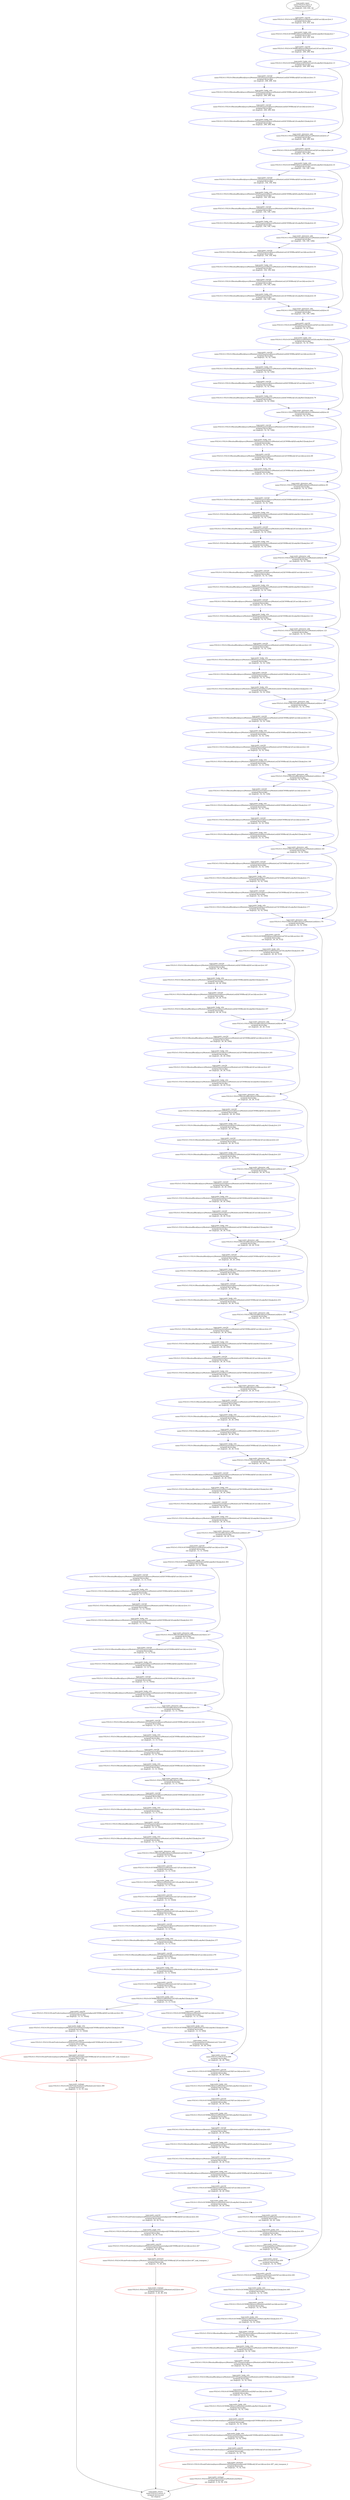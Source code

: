 digraph YOLOv3 {
	input_0 [label="type:nndct_input
name:YOLOv3::input_0
assigned device:user
out shape:[[1, 416, 416, 3]]" color=black]
	"YOLOv3/CNNBlock[layers]/ModuleList[0]/Conv2d[conv]/ret.3" [label="type:nndct_conv2d
name:YOLOv3::YOLOv3/CNNBlock[layers]/ModuleList[0]/Conv2d[conv]/ret.3
assigned device:dpu
out shape:[[1, 416, 416, 32]]" color=blue]
	"YOLOv3/CNNBlock[layers]/ModuleList[0]/LeakyReLU[leaky]/ret.7" [label="type:nndct_leaky_relu
name:YOLOv3::YOLOv3/CNNBlock[layers]/ModuleList[0]/LeakyReLU[leaky]/ret.7
assigned device:dpu
out shape:[[1, 416, 416, 32]]" color=blue]
	"YOLOv3/CNNBlock[layers]/ModuleList[1]/Conv2d[conv]/ret.9" [label="type:nndct_conv2d
name:YOLOv3::YOLOv3/CNNBlock[layers]/ModuleList[1]/Conv2d[conv]/ret.9
assigned device:dpu
out shape:[[1, 208, 208, 64]]" color=blue]
	"YOLOv3/CNNBlock[layers]/ModuleList[1]/LeakyReLU[leaky]/ret.13" [label="type:nndct_leaky_relu
name:YOLOv3::YOLOv3/CNNBlock[layers]/ModuleList[1]/LeakyReLU[leaky]/ret.13
assigned device:dpu
out shape:[[1, 208, 208, 64]]" color=blue]
	"YOLOv3/ResidualBlock[layers]/ModuleList[2]/Sequential[layers]/ModuleList[0]/CNNBlock[0]/Conv2d[conv]/ret.15" [label="type:nndct_conv2d
name:YOLOv3::YOLOv3/ResidualBlock[layers]/ModuleList[2]/Sequential[layers]/ModuleList[0]/CNNBlock[0]/Conv2d[conv]/ret.15
assigned device:dpu
out shape:[[1, 208, 208, 32]]" color=blue]
	"YOLOv3/ResidualBlock[layers]/ModuleList[2]/Sequential[layers]/ModuleList[0]/CNNBlock[0]/LeakyReLU[leaky]/ret.19" [label="type:nndct_leaky_relu
name:YOLOv3::YOLOv3/ResidualBlock[layers]/ModuleList[2]/Sequential[layers]/ModuleList[0]/CNNBlock[0]/LeakyReLU[leaky]/ret.19
assigned device:dpu
out shape:[[1, 208, 208, 32]]" color=blue]
	"YOLOv3/ResidualBlock[layers]/ModuleList[2]/Sequential[layers]/ModuleList[0]/CNNBlock[1]/Conv2d[conv]/ret.21" [label="type:nndct_conv2d
name:YOLOv3::YOLOv3/ResidualBlock[layers]/ModuleList[2]/Sequential[layers]/ModuleList[0]/CNNBlock[1]/Conv2d[conv]/ret.21
assigned device:dpu
out shape:[[1, 208, 208, 64]]" color=blue]
	"YOLOv3/ResidualBlock[layers]/ModuleList[2]/Sequential[layers]/ModuleList[0]/CNNBlock[1]/LeakyReLU[leaky]/ret.25" [label="type:nndct_leaky_relu
name:YOLOv3::YOLOv3/ResidualBlock[layers]/ModuleList[2]/Sequential[layers]/ModuleList[0]/CNNBlock[1]/LeakyReLU[leaky]/ret.25
assigned device:dpu
out shape:[[1, 208, 208, 64]]" color=blue]
	"YOLOv3/ResidualBlock[layers]/ModuleList[2]/ret.27" [label="type:nndct_elemwise_add
name:YOLOv3::YOLOv3/ResidualBlock[layers]/ModuleList[2]/ret.27
assigned device:dpu
out shape:[[1, 208, 208, 64]]" color=blue]
	"YOLOv3/CNNBlock[layers]/ModuleList[3]/Conv2d[conv]/ret.29" [label="type:nndct_conv2d
name:YOLOv3::YOLOv3/CNNBlock[layers]/ModuleList[3]/Conv2d[conv]/ret.29
assigned device:dpu
out shape:[[1, 104, 104, 128]]" color=blue]
	"YOLOv3/CNNBlock[layers]/ModuleList[3]/LeakyReLU[leaky]/ret.33" [label="type:nndct_leaky_relu
name:YOLOv3::YOLOv3/CNNBlock[layers]/ModuleList[3]/LeakyReLU[leaky]/ret.33
assigned device:dpu
out shape:[[1, 104, 104, 128]]" color=blue]
	"YOLOv3/ResidualBlock[layers]/ModuleList[4]/Sequential[layers]/ModuleList[0]/CNNBlock[0]/Conv2d[conv]/ret.35" [label="type:nndct_conv2d
name:YOLOv3::YOLOv3/ResidualBlock[layers]/ModuleList[4]/Sequential[layers]/ModuleList[0]/CNNBlock[0]/Conv2d[conv]/ret.35
assigned device:dpu
out shape:[[1, 104, 104, 64]]" color=blue]
	"YOLOv3/ResidualBlock[layers]/ModuleList[4]/Sequential[layers]/ModuleList[0]/CNNBlock[0]/LeakyReLU[leaky]/ret.39" [label="type:nndct_leaky_relu
name:YOLOv3::YOLOv3/ResidualBlock[layers]/ModuleList[4]/Sequential[layers]/ModuleList[0]/CNNBlock[0]/LeakyReLU[leaky]/ret.39
assigned device:dpu
out shape:[[1, 104, 104, 64]]" color=blue]
	"YOLOv3/ResidualBlock[layers]/ModuleList[4]/Sequential[layers]/ModuleList[0]/CNNBlock[1]/Conv2d[conv]/ret.41" [label="type:nndct_conv2d
name:YOLOv3::YOLOv3/ResidualBlock[layers]/ModuleList[4]/Sequential[layers]/ModuleList[0]/CNNBlock[1]/Conv2d[conv]/ret.41
assigned device:dpu
out shape:[[1, 104, 104, 128]]" color=blue]
	"YOLOv3/ResidualBlock[layers]/ModuleList[4]/Sequential[layers]/ModuleList[0]/CNNBlock[1]/LeakyReLU[leaky]/ret.45" [label="type:nndct_leaky_relu
name:YOLOv3::YOLOv3/ResidualBlock[layers]/ModuleList[4]/Sequential[layers]/ModuleList[0]/CNNBlock[1]/LeakyReLU[leaky]/ret.45
assigned device:dpu
out shape:[[1, 104, 104, 128]]" color=blue]
	"YOLOv3/ResidualBlock[layers]/ModuleList[4]/ret.47" [label="type:nndct_elemwise_add
name:YOLOv3::YOLOv3/ResidualBlock[layers]/ModuleList[4]/ret.47
assigned device:dpu
out shape:[[1, 104, 104, 128]]" color=blue]
	"YOLOv3/ResidualBlock[layers]/ModuleList[4]/Sequential[layers]/ModuleList[1]/CNNBlock[0]/Conv2d[conv]/ret.49" [label="type:nndct_conv2d
name:YOLOv3::YOLOv3/ResidualBlock[layers]/ModuleList[4]/Sequential[layers]/ModuleList[1]/CNNBlock[0]/Conv2d[conv]/ret.49
assigned device:dpu
out shape:[[1, 104, 104, 64]]" color=blue]
	"YOLOv3/ResidualBlock[layers]/ModuleList[4]/Sequential[layers]/ModuleList[1]/CNNBlock[0]/LeakyReLU[leaky]/ret.53" [label="type:nndct_leaky_relu
name:YOLOv3::YOLOv3/ResidualBlock[layers]/ModuleList[4]/Sequential[layers]/ModuleList[1]/CNNBlock[0]/LeakyReLU[leaky]/ret.53
assigned device:dpu
out shape:[[1, 104, 104, 64]]" color=blue]
	"YOLOv3/ResidualBlock[layers]/ModuleList[4]/Sequential[layers]/ModuleList[1]/CNNBlock[1]/Conv2d[conv]/ret.55" [label="type:nndct_conv2d
name:YOLOv3::YOLOv3/ResidualBlock[layers]/ModuleList[4]/Sequential[layers]/ModuleList[1]/CNNBlock[1]/Conv2d[conv]/ret.55
assigned device:dpu
out shape:[[1, 104, 104, 128]]" color=blue]
	"YOLOv3/ResidualBlock[layers]/ModuleList[4]/Sequential[layers]/ModuleList[1]/CNNBlock[1]/LeakyReLU[leaky]/ret.59" [label="type:nndct_leaky_relu
name:YOLOv3::YOLOv3/ResidualBlock[layers]/ModuleList[4]/Sequential[layers]/ModuleList[1]/CNNBlock[1]/LeakyReLU[leaky]/ret.59
assigned device:dpu
out shape:[[1, 104, 104, 128]]" color=blue]
	"YOLOv3/ResidualBlock[layers]/ModuleList[4]/ret.61" [label="type:nndct_elemwise_add
name:YOLOv3::YOLOv3/ResidualBlock[layers]/ModuleList[4]/ret.61
assigned device:dpu
out shape:[[1, 104, 104, 128]]" color=blue]
	"YOLOv3/CNNBlock[layers]/ModuleList[5]/Conv2d[conv]/ret.63" [label="type:nndct_conv2d
name:YOLOv3::YOLOv3/CNNBlock[layers]/ModuleList[5]/Conv2d[conv]/ret.63
assigned device:dpu
out shape:[[1, 52, 52, 256]]" color=blue]
	"YOLOv3/CNNBlock[layers]/ModuleList[5]/LeakyReLU[leaky]/ret.67" [label="type:nndct_leaky_relu
name:YOLOv3::YOLOv3/CNNBlock[layers]/ModuleList[5]/LeakyReLU[leaky]/ret.67
assigned device:dpu
out shape:[[1, 52, 52, 256]]" color=blue]
	"YOLOv3/ResidualBlock[layers]/ModuleList[6]/Sequential[layers]/ModuleList[0]/CNNBlock[0]/Conv2d[conv]/ret.69" [label="type:nndct_conv2d
name:YOLOv3::YOLOv3/ResidualBlock[layers]/ModuleList[6]/Sequential[layers]/ModuleList[0]/CNNBlock[0]/Conv2d[conv]/ret.69
assigned device:dpu
out shape:[[1, 52, 52, 128]]" color=blue]
	"YOLOv3/ResidualBlock[layers]/ModuleList[6]/Sequential[layers]/ModuleList[0]/CNNBlock[0]/LeakyReLU[leaky]/ret.73" [label="type:nndct_leaky_relu
name:YOLOv3::YOLOv3/ResidualBlock[layers]/ModuleList[6]/Sequential[layers]/ModuleList[0]/CNNBlock[0]/LeakyReLU[leaky]/ret.73
assigned device:dpu
out shape:[[1, 52, 52, 128]]" color=blue]
	"YOLOv3/ResidualBlock[layers]/ModuleList[6]/Sequential[layers]/ModuleList[0]/CNNBlock[1]/Conv2d[conv]/ret.75" [label="type:nndct_conv2d
name:YOLOv3::YOLOv3/ResidualBlock[layers]/ModuleList[6]/Sequential[layers]/ModuleList[0]/CNNBlock[1]/Conv2d[conv]/ret.75
assigned device:dpu
out shape:[[1, 52, 52, 256]]" color=blue]
	"YOLOv3/ResidualBlock[layers]/ModuleList[6]/Sequential[layers]/ModuleList[0]/CNNBlock[1]/LeakyReLU[leaky]/ret.79" [label="type:nndct_leaky_relu
name:YOLOv3::YOLOv3/ResidualBlock[layers]/ModuleList[6]/Sequential[layers]/ModuleList[0]/CNNBlock[1]/LeakyReLU[leaky]/ret.79
assigned device:dpu
out shape:[[1, 52, 52, 256]]" color=blue]
	"YOLOv3/ResidualBlock[layers]/ModuleList[6]/ret.81" [label="type:nndct_elemwise_add
name:YOLOv3::YOLOv3/ResidualBlock[layers]/ModuleList[6]/ret.81
assigned device:dpu
out shape:[[1, 52, 52, 256]]" color=blue]
	"YOLOv3/ResidualBlock[layers]/ModuleList[6]/Sequential[layers]/ModuleList[1]/CNNBlock[0]/Conv2d[conv]/ret.83" [label="type:nndct_conv2d
name:YOLOv3::YOLOv3/ResidualBlock[layers]/ModuleList[6]/Sequential[layers]/ModuleList[1]/CNNBlock[0]/Conv2d[conv]/ret.83
assigned device:dpu
out shape:[[1, 52, 52, 128]]" color=blue]
	"YOLOv3/ResidualBlock[layers]/ModuleList[6]/Sequential[layers]/ModuleList[1]/CNNBlock[0]/LeakyReLU[leaky]/ret.87" [label="type:nndct_leaky_relu
name:YOLOv3::YOLOv3/ResidualBlock[layers]/ModuleList[6]/Sequential[layers]/ModuleList[1]/CNNBlock[0]/LeakyReLU[leaky]/ret.87
assigned device:dpu
out shape:[[1, 52, 52, 128]]" color=blue]
	"YOLOv3/ResidualBlock[layers]/ModuleList[6]/Sequential[layers]/ModuleList[1]/CNNBlock[1]/Conv2d[conv]/ret.89" [label="type:nndct_conv2d
name:YOLOv3::YOLOv3/ResidualBlock[layers]/ModuleList[6]/Sequential[layers]/ModuleList[1]/CNNBlock[1]/Conv2d[conv]/ret.89
assigned device:dpu
out shape:[[1, 52, 52, 256]]" color=blue]
	"YOLOv3/ResidualBlock[layers]/ModuleList[6]/Sequential[layers]/ModuleList[1]/CNNBlock[1]/LeakyReLU[leaky]/ret.93" [label="type:nndct_leaky_relu
name:YOLOv3::YOLOv3/ResidualBlock[layers]/ModuleList[6]/Sequential[layers]/ModuleList[1]/CNNBlock[1]/LeakyReLU[leaky]/ret.93
assigned device:dpu
out shape:[[1, 52, 52, 256]]" color=blue]
	"YOLOv3/ResidualBlock[layers]/ModuleList[6]/ret.95" [label="type:nndct_elemwise_add
name:YOLOv3::YOLOv3/ResidualBlock[layers]/ModuleList[6]/ret.95
assigned device:dpu
out shape:[[1, 52, 52, 256]]" color=blue]
	"YOLOv3/ResidualBlock[layers]/ModuleList[6]/Sequential[layers]/ModuleList[2]/CNNBlock[0]/Conv2d[conv]/ret.97" [label="type:nndct_conv2d
name:YOLOv3::YOLOv3/ResidualBlock[layers]/ModuleList[6]/Sequential[layers]/ModuleList[2]/CNNBlock[0]/Conv2d[conv]/ret.97
assigned device:dpu
out shape:[[1, 52, 52, 128]]" color=blue]
	"YOLOv3/ResidualBlock[layers]/ModuleList[6]/Sequential[layers]/ModuleList[2]/CNNBlock[0]/LeakyReLU[leaky]/ret.101" [label="type:nndct_leaky_relu
name:YOLOv3::YOLOv3/ResidualBlock[layers]/ModuleList[6]/Sequential[layers]/ModuleList[2]/CNNBlock[0]/LeakyReLU[leaky]/ret.101
assigned device:dpu
out shape:[[1, 52, 52, 128]]" color=blue]
	"YOLOv3/ResidualBlock[layers]/ModuleList[6]/Sequential[layers]/ModuleList[2]/CNNBlock[1]/Conv2d[conv]/ret.103" [label="type:nndct_conv2d
name:YOLOv3::YOLOv3/ResidualBlock[layers]/ModuleList[6]/Sequential[layers]/ModuleList[2]/CNNBlock[1]/Conv2d[conv]/ret.103
assigned device:dpu
out shape:[[1, 52, 52, 256]]" color=blue]
	"YOLOv3/ResidualBlock[layers]/ModuleList[6]/Sequential[layers]/ModuleList[2]/CNNBlock[1]/LeakyReLU[leaky]/ret.107" [label="type:nndct_leaky_relu
name:YOLOv3::YOLOv3/ResidualBlock[layers]/ModuleList[6]/Sequential[layers]/ModuleList[2]/CNNBlock[1]/LeakyReLU[leaky]/ret.107
assigned device:dpu
out shape:[[1, 52, 52, 256]]" color=blue]
	"YOLOv3/ResidualBlock[layers]/ModuleList[6]/ret.109" [label="type:nndct_elemwise_add
name:YOLOv3::YOLOv3/ResidualBlock[layers]/ModuleList[6]/ret.109
assigned device:dpu
out shape:[[1, 52, 52, 256]]" color=blue]
	"YOLOv3/ResidualBlock[layers]/ModuleList[6]/Sequential[layers]/ModuleList[3]/CNNBlock[0]/Conv2d[conv]/ret.111" [label="type:nndct_conv2d
name:YOLOv3::YOLOv3/ResidualBlock[layers]/ModuleList[6]/Sequential[layers]/ModuleList[3]/CNNBlock[0]/Conv2d[conv]/ret.111
assigned device:dpu
out shape:[[1, 52, 52, 128]]" color=blue]
	"YOLOv3/ResidualBlock[layers]/ModuleList[6]/Sequential[layers]/ModuleList[3]/CNNBlock[0]/LeakyReLU[leaky]/ret.115" [label="type:nndct_leaky_relu
name:YOLOv3::YOLOv3/ResidualBlock[layers]/ModuleList[6]/Sequential[layers]/ModuleList[3]/CNNBlock[0]/LeakyReLU[leaky]/ret.115
assigned device:dpu
out shape:[[1, 52, 52, 128]]" color=blue]
	"YOLOv3/ResidualBlock[layers]/ModuleList[6]/Sequential[layers]/ModuleList[3]/CNNBlock[1]/Conv2d[conv]/ret.117" [label="type:nndct_conv2d
name:YOLOv3::YOLOv3/ResidualBlock[layers]/ModuleList[6]/Sequential[layers]/ModuleList[3]/CNNBlock[1]/Conv2d[conv]/ret.117
assigned device:dpu
out shape:[[1, 52, 52, 256]]" color=blue]
	"YOLOv3/ResidualBlock[layers]/ModuleList[6]/Sequential[layers]/ModuleList[3]/CNNBlock[1]/LeakyReLU[leaky]/ret.121" [label="type:nndct_leaky_relu
name:YOLOv3::YOLOv3/ResidualBlock[layers]/ModuleList[6]/Sequential[layers]/ModuleList[3]/CNNBlock[1]/LeakyReLU[leaky]/ret.121
assigned device:dpu
out shape:[[1, 52, 52, 256]]" color=blue]
	"YOLOv3/ResidualBlock[layers]/ModuleList[6]/ret.123" [label="type:nndct_elemwise_add
name:YOLOv3::YOLOv3/ResidualBlock[layers]/ModuleList[6]/ret.123
assigned device:dpu
out shape:[[1, 52, 52, 256]]" color=blue]
	"YOLOv3/ResidualBlock[layers]/ModuleList[6]/Sequential[layers]/ModuleList[4]/CNNBlock[0]/Conv2d[conv]/ret.125" [label="type:nndct_conv2d
name:YOLOv3::YOLOv3/ResidualBlock[layers]/ModuleList[6]/Sequential[layers]/ModuleList[4]/CNNBlock[0]/Conv2d[conv]/ret.125
assigned device:dpu
out shape:[[1, 52, 52, 128]]" color=blue]
	"YOLOv3/ResidualBlock[layers]/ModuleList[6]/Sequential[layers]/ModuleList[4]/CNNBlock[0]/LeakyReLU[leaky]/ret.129" [label="type:nndct_leaky_relu
name:YOLOv3::YOLOv3/ResidualBlock[layers]/ModuleList[6]/Sequential[layers]/ModuleList[4]/CNNBlock[0]/LeakyReLU[leaky]/ret.129
assigned device:dpu
out shape:[[1, 52, 52, 128]]" color=blue]
	"YOLOv3/ResidualBlock[layers]/ModuleList[6]/Sequential[layers]/ModuleList[4]/CNNBlock[1]/Conv2d[conv]/ret.131" [label="type:nndct_conv2d
name:YOLOv3::YOLOv3/ResidualBlock[layers]/ModuleList[6]/Sequential[layers]/ModuleList[4]/CNNBlock[1]/Conv2d[conv]/ret.131
assigned device:dpu
out shape:[[1, 52, 52, 256]]" color=blue]
	"YOLOv3/ResidualBlock[layers]/ModuleList[6]/Sequential[layers]/ModuleList[4]/CNNBlock[1]/LeakyReLU[leaky]/ret.135" [label="type:nndct_leaky_relu
name:YOLOv3::YOLOv3/ResidualBlock[layers]/ModuleList[6]/Sequential[layers]/ModuleList[4]/CNNBlock[1]/LeakyReLU[leaky]/ret.135
assigned device:dpu
out shape:[[1, 52, 52, 256]]" color=blue]
	"YOLOv3/ResidualBlock[layers]/ModuleList[6]/ret.137" [label="type:nndct_elemwise_add
name:YOLOv3::YOLOv3/ResidualBlock[layers]/ModuleList[6]/ret.137
assigned device:dpu
out shape:[[1, 52, 52, 256]]" color=blue]
	"YOLOv3/ResidualBlock[layers]/ModuleList[6]/Sequential[layers]/ModuleList[5]/CNNBlock[0]/Conv2d[conv]/ret.139" [label="type:nndct_conv2d
name:YOLOv3::YOLOv3/ResidualBlock[layers]/ModuleList[6]/Sequential[layers]/ModuleList[5]/CNNBlock[0]/Conv2d[conv]/ret.139
assigned device:dpu
out shape:[[1, 52, 52, 128]]" color=blue]
	"YOLOv3/ResidualBlock[layers]/ModuleList[6]/Sequential[layers]/ModuleList[5]/CNNBlock[0]/LeakyReLU[leaky]/ret.143" [label="type:nndct_leaky_relu
name:YOLOv3::YOLOv3/ResidualBlock[layers]/ModuleList[6]/Sequential[layers]/ModuleList[5]/CNNBlock[0]/LeakyReLU[leaky]/ret.143
assigned device:dpu
out shape:[[1, 52, 52, 128]]" color=blue]
	"YOLOv3/ResidualBlock[layers]/ModuleList[6]/Sequential[layers]/ModuleList[5]/CNNBlock[1]/Conv2d[conv]/ret.145" [label="type:nndct_conv2d
name:YOLOv3::YOLOv3/ResidualBlock[layers]/ModuleList[6]/Sequential[layers]/ModuleList[5]/CNNBlock[1]/Conv2d[conv]/ret.145
assigned device:dpu
out shape:[[1, 52, 52, 256]]" color=blue]
	"YOLOv3/ResidualBlock[layers]/ModuleList[6]/Sequential[layers]/ModuleList[5]/CNNBlock[1]/LeakyReLU[leaky]/ret.149" [label="type:nndct_leaky_relu
name:YOLOv3::YOLOv3/ResidualBlock[layers]/ModuleList[6]/Sequential[layers]/ModuleList[5]/CNNBlock[1]/LeakyReLU[leaky]/ret.149
assigned device:dpu
out shape:[[1, 52, 52, 256]]" color=blue]
	"YOLOv3/ResidualBlock[layers]/ModuleList[6]/ret.151" [label="type:nndct_elemwise_add
name:YOLOv3::YOLOv3/ResidualBlock[layers]/ModuleList[6]/ret.151
assigned device:dpu
out shape:[[1, 52, 52, 256]]" color=blue]
	"YOLOv3/ResidualBlock[layers]/ModuleList[6]/Sequential[layers]/ModuleList[6]/CNNBlock[0]/Conv2d[conv]/ret.153" [label="type:nndct_conv2d
name:YOLOv3::YOLOv3/ResidualBlock[layers]/ModuleList[6]/Sequential[layers]/ModuleList[6]/CNNBlock[0]/Conv2d[conv]/ret.153
assigned device:dpu
out shape:[[1, 52, 52, 128]]" color=blue]
	"YOLOv3/ResidualBlock[layers]/ModuleList[6]/Sequential[layers]/ModuleList[6]/CNNBlock[0]/LeakyReLU[leaky]/ret.157" [label="type:nndct_leaky_relu
name:YOLOv3::YOLOv3/ResidualBlock[layers]/ModuleList[6]/Sequential[layers]/ModuleList[6]/CNNBlock[0]/LeakyReLU[leaky]/ret.157
assigned device:dpu
out shape:[[1, 52, 52, 128]]" color=blue]
	"YOLOv3/ResidualBlock[layers]/ModuleList[6]/Sequential[layers]/ModuleList[6]/CNNBlock[1]/Conv2d[conv]/ret.159" [label="type:nndct_conv2d
name:YOLOv3::YOLOv3/ResidualBlock[layers]/ModuleList[6]/Sequential[layers]/ModuleList[6]/CNNBlock[1]/Conv2d[conv]/ret.159
assigned device:dpu
out shape:[[1, 52, 52, 256]]" color=blue]
	"YOLOv3/ResidualBlock[layers]/ModuleList[6]/Sequential[layers]/ModuleList[6]/CNNBlock[1]/LeakyReLU[leaky]/ret.163" [label="type:nndct_leaky_relu
name:YOLOv3::YOLOv3/ResidualBlock[layers]/ModuleList[6]/Sequential[layers]/ModuleList[6]/CNNBlock[1]/LeakyReLU[leaky]/ret.163
assigned device:dpu
out shape:[[1, 52, 52, 256]]" color=blue]
	"YOLOv3/ResidualBlock[layers]/ModuleList[6]/ret.165" [label="type:nndct_elemwise_add
name:YOLOv3::YOLOv3/ResidualBlock[layers]/ModuleList[6]/ret.165
assigned device:dpu
out shape:[[1, 52, 52, 256]]" color=blue]
	"YOLOv3/ResidualBlock[layers]/ModuleList[6]/Sequential[layers]/ModuleList[7]/CNNBlock[0]/Conv2d[conv]/ret.167" [label="type:nndct_conv2d
name:YOLOv3::YOLOv3/ResidualBlock[layers]/ModuleList[6]/Sequential[layers]/ModuleList[7]/CNNBlock[0]/Conv2d[conv]/ret.167
assigned device:dpu
out shape:[[1, 52, 52, 128]]" color=blue]
	"YOLOv3/ResidualBlock[layers]/ModuleList[6]/Sequential[layers]/ModuleList[7]/CNNBlock[0]/LeakyReLU[leaky]/ret.171" [label="type:nndct_leaky_relu
name:YOLOv3::YOLOv3/ResidualBlock[layers]/ModuleList[6]/Sequential[layers]/ModuleList[7]/CNNBlock[0]/LeakyReLU[leaky]/ret.171
assigned device:dpu
out shape:[[1, 52, 52, 128]]" color=blue]
	"YOLOv3/ResidualBlock[layers]/ModuleList[6]/Sequential[layers]/ModuleList[7]/CNNBlock[1]/Conv2d[conv]/ret.173" [label="type:nndct_conv2d
name:YOLOv3::YOLOv3/ResidualBlock[layers]/ModuleList[6]/Sequential[layers]/ModuleList[7]/CNNBlock[1]/Conv2d[conv]/ret.173
assigned device:dpu
out shape:[[1, 52, 52, 256]]" color=blue]
	"YOLOv3/ResidualBlock[layers]/ModuleList[6]/Sequential[layers]/ModuleList[7]/CNNBlock[1]/LeakyReLU[leaky]/ret.177" [label="type:nndct_leaky_relu
name:YOLOv3::YOLOv3/ResidualBlock[layers]/ModuleList[6]/Sequential[layers]/ModuleList[7]/CNNBlock[1]/LeakyReLU[leaky]/ret.177
assigned device:dpu
out shape:[[1, 52, 52, 256]]" color=blue]
	"YOLOv3/ResidualBlock[layers]/ModuleList[6]/ret.179" [label="type:nndct_elemwise_add
name:YOLOv3::YOLOv3/ResidualBlock[layers]/ModuleList[6]/ret.179
assigned device:dpu
out shape:[[1, 52, 52, 256]]" color=blue]
	"YOLOv3/CNNBlock[layers]/ModuleList[7]/Conv2d[conv]/ret.181" [label="type:nndct_conv2d
name:YOLOv3::YOLOv3/CNNBlock[layers]/ModuleList[7]/Conv2d[conv]/ret.181
assigned device:dpu
out shape:[[1, 26, 26, 512]]" color=blue]
	"YOLOv3/CNNBlock[layers]/ModuleList[7]/LeakyReLU[leaky]/ret.185" [label="type:nndct_leaky_relu
name:YOLOv3::YOLOv3/CNNBlock[layers]/ModuleList[7]/LeakyReLU[leaky]/ret.185
assigned device:dpu
out shape:[[1, 26, 26, 512]]" color=blue]
	"YOLOv3/ResidualBlock[layers]/ModuleList[8]/Sequential[layers]/ModuleList[0]/CNNBlock[0]/Conv2d[conv]/ret.187" [label="type:nndct_conv2d
name:YOLOv3::YOLOv3/ResidualBlock[layers]/ModuleList[8]/Sequential[layers]/ModuleList[0]/CNNBlock[0]/Conv2d[conv]/ret.187
assigned device:dpu
out shape:[[1, 26, 26, 256]]" color=blue]
	"YOLOv3/ResidualBlock[layers]/ModuleList[8]/Sequential[layers]/ModuleList[0]/CNNBlock[0]/LeakyReLU[leaky]/ret.191" [label="type:nndct_leaky_relu
name:YOLOv3::YOLOv3/ResidualBlock[layers]/ModuleList[8]/Sequential[layers]/ModuleList[0]/CNNBlock[0]/LeakyReLU[leaky]/ret.191
assigned device:dpu
out shape:[[1, 26, 26, 256]]" color=blue]
	"YOLOv3/ResidualBlock[layers]/ModuleList[8]/Sequential[layers]/ModuleList[0]/CNNBlock[1]/Conv2d[conv]/ret.193" [label="type:nndct_conv2d
name:YOLOv3::YOLOv3/ResidualBlock[layers]/ModuleList[8]/Sequential[layers]/ModuleList[0]/CNNBlock[1]/Conv2d[conv]/ret.193
assigned device:dpu
out shape:[[1, 26, 26, 512]]" color=blue]
	"YOLOv3/ResidualBlock[layers]/ModuleList[8]/Sequential[layers]/ModuleList[0]/CNNBlock[1]/LeakyReLU[leaky]/ret.197" [label="type:nndct_leaky_relu
name:YOLOv3::YOLOv3/ResidualBlock[layers]/ModuleList[8]/Sequential[layers]/ModuleList[0]/CNNBlock[1]/LeakyReLU[leaky]/ret.197
assigned device:dpu
out shape:[[1, 26, 26, 512]]" color=blue]
	"YOLOv3/ResidualBlock[layers]/ModuleList[8]/ret.199" [label="type:nndct_elemwise_add
name:YOLOv3::YOLOv3/ResidualBlock[layers]/ModuleList[8]/ret.199
assigned device:dpu
out shape:[[1, 26, 26, 512]]" color=blue]
	"YOLOv3/ResidualBlock[layers]/ModuleList[8]/Sequential[layers]/ModuleList[1]/CNNBlock[0]/Conv2d[conv]/ret.201" [label="type:nndct_conv2d
name:YOLOv3::YOLOv3/ResidualBlock[layers]/ModuleList[8]/Sequential[layers]/ModuleList[1]/CNNBlock[0]/Conv2d[conv]/ret.201
assigned device:dpu
out shape:[[1, 26, 26, 256]]" color=blue]
	"YOLOv3/ResidualBlock[layers]/ModuleList[8]/Sequential[layers]/ModuleList[1]/CNNBlock[0]/LeakyReLU[leaky]/ret.205" [label="type:nndct_leaky_relu
name:YOLOv3::YOLOv3/ResidualBlock[layers]/ModuleList[8]/Sequential[layers]/ModuleList[1]/CNNBlock[0]/LeakyReLU[leaky]/ret.205
assigned device:dpu
out shape:[[1, 26, 26, 256]]" color=blue]
	"YOLOv3/ResidualBlock[layers]/ModuleList[8]/Sequential[layers]/ModuleList[1]/CNNBlock[1]/Conv2d[conv]/ret.207" [label="type:nndct_conv2d
name:YOLOv3::YOLOv3/ResidualBlock[layers]/ModuleList[8]/Sequential[layers]/ModuleList[1]/CNNBlock[1]/Conv2d[conv]/ret.207
assigned device:dpu
out shape:[[1, 26, 26, 512]]" color=blue]
	"YOLOv3/ResidualBlock[layers]/ModuleList[8]/Sequential[layers]/ModuleList[1]/CNNBlock[1]/LeakyReLU[leaky]/ret.211" [label="type:nndct_leaky_relu
name:YOLOv3::YOLOv3/ResidualBlock[layers]/ModuleList[8]/Sequential[layers]/ModuleList[1]/CNNBlock[1]/LeakyReLU[leaky]/ret.211
assigned device:dpu
out shape:[[1, 26, 26, 512]]" color=blue]
	"YOLOv3/ResidualBlock[layers]/ModuleList[8]/ret.213" [label="type:nndct_elemwise_add
name:YOLOv3::YOLOv3/ResidualBlock[layers]/ModuleList[8]/ret.213
assigned device:dpu
out shape:[[1, 26, 26, 512]]" color=blue]
	"YOLOv3/ResidualBlock[layers]/ModuleList[8]/Sequential[layers]/ModuleList[2]/CNNBlock[0]/Conv2d[conv]/ret.215" [label="type:nndct_conv2d
name:YOLOv3::YOLOv3/ResidualBlock[layers]/ModuleList[8]/Sequential[layers]/ModuleList[2]/CNNBlock[0]/Conv2d[conv]/ret.215
assigned device:dpu
out shape:[[1, 26, 26, 256]]" color=blue]
	"YOLOv3/ResidualBlock[layers]/ModuleList[8]/Sequential[layers]/ModuleList[2]/CNNBlock[0]/LeakyReLU[leaky]/ret.219" [label="type:nndct_leaky_relu
name:YOLOv3::YOLOv3/ResidualBlock[layers]/ModuleList[8]/Sequential[layers]/ModuleList[2]/CNNBlock[0]/LeakyReLU[leaky]/ret.219
assigned device:dpu
out shape:[[1, 26, 26, 256]]" color=blue]
	"YOLOv3/ResidualBlock[layers]/ModuleList[8]/Sequential[layers]/ModuleList[2]/CNNBlock[1]/Conv2d[conv]/ret.221" [label="type:nndct_conv2d
name:YOLOv3::YOLOv3/ResidualBlock[layers]/ModuleList[8]/Sequential[layers]/ModuleList[2]/CNNBlock[1]/Conv2d[conv]/ret.221
assigned device:dpu
out shape:[[1, 26, 26, 512]]" color=blue]
	"YOLOv3/ResidualBlock[layers]/ModuleList[8]/Sequential[layers]/ModuleList[2]/CNNBlock[1]/LeakyReLU[leaky]/ret.225" [label="type:nndct_leaky_relu
name:YOLOv3::YOLOv3/ResidualBlock[layers]/ModuleList[8]/Sequential[layers]/ModuleList[2]/CNNBlock[1]/LeakyReLU[leaky]/ret.225
assigned device:dpu
out shape:[[1, 26, 26, 512]]" color=blue]
	"YOLOv3/ResidualBlock[layers]/ModuleList[8]/ret.227" [label="type:nndct_elemwise_add
name:YOLOv3::YOLOv3/ResidualBlock[layers]/ModuleList[8]/ret.227
assigned device:dpu
out shape:[[1, 26, 26, 512]]" color=blue]
	"YOLOv3/ResidualBlock[layers]/ModuleList[8]/Sequential[layers]/ModuleList[3]/CNNBlock[0]/Conv2d[conv]/ret.229" [label="type:nndct_conv2d
name:YOLOv3::YOLOv3/ResidualBlock[layers]/ModuleList[8]/Sequential[layers]/ModuleList[3]/CNNBlock[0]/Conv2d[conv]/ret.229
assigned device:dpu
out shape:[[1, 26, 26, 256]]" color=blue]
	"YOLOv3/ResidualBlock[layers]/ModuleList[8]/Sequential[layers]/ModuleList[3]/CNNBlock[0]/LeakyReLU[leaky]/ret.233" [label="type:nndct_leaky_relu
name:YOLOv3::YOLOv3/ResidualBlock[layers]/ModuleList[8]/Sequential[layers]/ModuleList[3]/CNNBlock[0]/LeakyReLU[leaky]/ret.233
assigned device:dpu
out shape:[[1, 26, 26, 256]]" color=blue]
	"YOLOv3/ResidualBlock[layers]/ModuleList[8]/Sequential[layers]/ModuleList[3]/CNNBlock[1]/Conv2d[conv]/ret.235" [label="type:nndct_conv2d
name:YOLOv3::YOLOv3/ResidualBlock[layers]/ModuleList[8]/Sequential[layers]/ModuleList[3]/CNNBlock[1]/Conv2d[conv]/ret.235
assigned device:dpu
out shape:[[1, 26, 26, 512]]" color=blue]
	"YOLOv3/ResidualBlock[layers]/ModuleList[8]/Sequential[layers]/ModuleList[3]/CNNBlock[1]/LeakyReLU[leaky]/ret.239" [label="type:nndct_leaky_relu
name:YOLOv3::YOLOv3/ResidualBlock[layers]/ModuleList[8]/Sequential[layers]/ModuleList[3]/CNNBlock[1]/LeakyReLU[leaky]/ret.239
assigned device:dpu
out shape:[[1, 26, 26, 512]]" color=blue]
	"YOLOv3/ResidualBlock[layers]/ModuleList[8]/ret.241" [label="type:nndct_elemwise_add
name:YOLOv3::YOLOv3/ResidualBlock[layers]/ModuleList[8]/ret.241
assigned device:dpu
out shape:[[1, 26, 26, 512]]" color=blue]
	"YOLOv3/ResidualBlock[layers]/ModuleList[8]/Sequential[layers]/ModuleList[4]/CNNBlock[0]/Conv2d[conv]/ret.243" [label="type:nndct_conv2d
name:YOLOv3::YOLOv3/ResidualBlock[layers]/ModuleList[8]/Sequential[layers]/ModuleList[4]/CNNBlock[0]/Conv2d[conv]/ret.243
assigned device:dpu
out shape:[[1, 26, 26, 256]]" color=blue]
	"YOLOv3/ResidualBlock[layers]/ModuleList[8]/Sequential[layers]/ModuleList[4]/CNNBlock[0]/LeakyReLU[leaky]/ret.247" [label="type:nndct_leaky_relu
name:YOLOv3::YOLOv3/ResidualBlock[layers]/ModuleList[8]/Sequential[layers]/ModuleList[4]/CNNBlock[0]/LeakyReLU[leaky]/ret.247
assigned device:dpu
out shape:[[1, 26, 26, 256]]" color=blue]
	"YOLOv3/ResidualBlock[layers]/ModuleList[8]/Sequential[layers]/ModuleList[4]/CNNBlock[1]/Conv2d[conv]/ret.249" [label="type:nndct_conv2d
name:YOLOv3::YOLOv3/ResidualBlock[layers]/ModuleList[8]/Sequential[layers]/ModuleList[4]/CNNBlock[1]/Conv2d[conv]/ret.249
assigned device:dpu
out shape:[[1, 26, 26, 512]]" color=blue]
	"YOLOv3/ResidualBlock[layers]/ModuleList[8]/Sequential[layers]/ModuleList[4]/CNNBlock[1]/LeakyReLU[leaky]/ret.253" [label="type:nndct_leaky_relu
name:YOLOv3::YOLOv3/ResidualBlock[layers]/ModuleList[8]/Sequential[layers]/ModuleList[4]/CNNBlock[1]/LeakyReLU[leaky]/ret.253
assigned device:dpu
out shape:[[1, 26, 26, 512]]" color=blue]
	"YOLOv3/ResidualBlock[layers]/ModuleList[8]/ret.255" [label="type:nndct_elemwise_add
name:YOLOv3::YOLOv3/ResidualBlock[layers]/ModuleList[8]/ret.255
assigned device:dpu
out shape:[[1, 26, 26, 512]]" color=blue]
	"YOLOv3/ResidualBlock[layers]/ModuleList[8]/Sequential[layers]/ModuleList[5]/CNNBlock[0]/Conv2d[conv]/ret.257" [label="type:nndct_conv2d
name:YOLOv3::YOLOv3/ResidualBlock[layers]/ModuleList[8]/Sequential[layers]/ModuleList[5]/CNNBlock[0]/Conv2d[conv]/ret.257
assigned device:dpu
out shape:[[1, 26, 26, 256]]" color=blue]
	"YOLOv3/ResidualBlock[layers]/ModuleList[8]/Sequential[layers]/ModuleList[5]/CNNBlock[0]/LeakyReLU[leaky]/ret.261" [label="type:nndct_leaky_relu
name:YOLOv3::YOLOv3/ResidualBlock[layers]/ModuleList[8]/Sequential[layers]/ModuleList[5]/CNNBlock[0]/LeakyReLU[leaky]/ret.261
assigned device:dpu
out shape:[[1, 26, 26, 256]]" color=blue]
	"YOLOv3/ResidualBlock[layers]/ModuleList[8]/Sequential[layers]/ModuleList[5]/CNNBlock[1]/Conv2d[conv]/ret.263" [label="type:nndct_conv2d
name:YOLOv3::YOLOv3/ResidualBlock[layers]/ModuleList[8]/Sequential[layers]/ModuleList[5]/CNNBlock[1]/Conv2d[conv]/ret.263
assigned device:dpu
out shape:[[1, 26, 26, 512]]" color=blue]
	"YOLOv3/ResidualBlock[layers]/ModuleList[8]/Sequential[layers]/ModuleList[5]/CNNBlock[1]/LeakyReLU[leaky]/ret.267" [label="type:nndct_leaky_relu
name:YOLOv3::YOLOv3/ResidualBlock[layers]/ModuleList[8]/Sequential[layers]/ModuleList[5]/CNNBlock[1]/LeakyReLU[leaky]/ret.267
assigned device:dpu
out shape:[[1, 26, 26, 512]]" color=blue]
	"YOLOv3/ResidualBlock[layers]/ModuleList[8]/ret.269" [label="type:nndct_elemwise_add
name:YOLOv3::YOLOv3/ResidualBlock[layers]/ModuleList[8]/ret.269
assigned device:dpu
out shape:[[1, 26, 26, 512]]" color=blue]
	"YOLOv3/ResidualBlock[layers]/ModuleList[8]/Sequential[layers]/ModuleList[6]/CNNBlock[0]/Conv2d[conv]/ret.271" [label="type:nndct_conv2d
name:YOLOv3::YOLOv3/ResidualBlock[layers]/ModuleList[8]/Sequential[layers]/ModuleList[6]/CNNBlock[0]/Conv2d[conv]/ret.271
assigned device:dpu
out shape:[[1, 26, 26, 256]]" color=blue]
	"YOLOv3/ResidualBlock[layers]/ModuleList[8]/Sequential[layers]/ModuleList[6]/CNNBlock[0]/LeakyReLU[leaky]/ret.275" [label="type:nndct_leaky_relu
name:YOLOv3::YOLOv3/ResidualBlock[layers]/ModuleList[8]/Sequential[layers]/ModuleList[6]/CNNBlock[0]/LeakyReLU[leaky]/ret.275
assigned device:dpu
out shape:[[1, 26, 26, 256]]" color=blue]
	"YOLOv3/ResidualBlock[layers]/ModuleList[8]/Sequential[layers]/ModuleList[6]/CNNBlock[1]/Conv2d[conv]/ret.277" [label="type:nndct_conv2d
name:YOLOv3::YOLOv3/ResidualBlock[layers]/ModuleList[8]/Sequential[layers]/ModuleList[6]/CNNBlock[1]/Conv2d[conv]/ret.277
assigned device:dpu
out shape:[[1, 26, 26, 512]]" color=blue]
	"YOLOv3/ResidualBlock[layers]/ModuleList[8]/Sequential[layers]/ModuleList[6]/CNNBlock[1]/LeakyReLU[leaky]/ret.281" [label="type:nndct_leaky_relu
name:YOLOv3::YOLOv3/ResidualBlock[layers]/ModuleList[8]/Sequential[layers]/ModuleList[6]/CNNBlock[1]/LeakyReLU[leaky]/ret.281
assigned device:dpu
out shape:[[1, 26, 26, 512]]" color=blue]
	"YOLOv3/ResidualBlock[layers]/ModuleList[8]/ret.283" [label="type:nndct_elemwise_add
name:YOLOv3::YOLOv3/ResidualBlock[layers]/ModuleList[8]/ret.283
assigned device:dpu
out shape:[[1, 26, 26, 512]]" color=blue]
	"YOLOv3/ResidualBlock[layers]/ModuleList[8]/Sequential[layers]/ModuleList[7]/CNNBlock[0]/Conv2d[conv]/ret.285" [label="type:nndct_conv2d
name:YOLOv3::YOLOv3/ResidualBlock[layers]/ModuleList[8]/Sequential[layers]/ModuleList[7]/CNNBlock[0]/Conv2d[conv]/ret.285
assigned device:dpu
out shape:[[1, 26, 26, 256]]" color=blue]
	"YOLOv3/ResidualBlock[layers]/ModuleList[8]/Sequential[layers]/ModuleList[7]/CNNBlock[0]/LeakyReLU[leaky]/ret.289" [label="type:nndct_leaky_relu
name:YOLOv3::YOLOv3/ResidualBlock[layers]/ModuleList[8]/Sequential[layers]/ModuleList[7]/CNNBlock[0]/LeakyReLU[leaky]/ret.289
assigned device:dpu
out shape:[[1, 26, 26, 256]]" color=blue]
	"YOLOv3/ResidualBlock[layers]/ModuleList[8]/Sequential[layers]/ModuleList[7]/CNNBlock[1]/Conv2d[conv]/ret.291" [label="type:nndct_conv2d
name:YOLOv3::YOLOv3/ResidualBlock[layers]/ModuleList[8]/Sequential[layers]/ModuleList[7]/CNNBlock[1]/Conv2d[conv]/ret.291
assigned device:dpu
out shape:[[1, 26, 26, 512]]" color=blue]
	"YOLOv3/ResidualBlock[layers]/ModuleList[8]/Sequential[layers]/ModuleList[7]/CNNBlock[1]/LeakyReLU[leaky]/ret.295" [label="type:nndct_leaky_relu
name:YOLOv3::YOLOv3/ResidualBlock[layers]/ModuleList[8]/Sequential[layers]/ModuleList[7]/CNNBlock[1]/LeakyReLU[leaky]/ret.295
assigned device:dpu
out shape:[[1, 26, 26, 512]]" color=blue]
	"YOLOv3/ResidualBlock[layers]/ModuleList[8]/ret.297" [label="type:nndct_elemwise_add
name:YOLOv3::YOLOv3/ResidualBlock[layers]/ModuleList[8]/ret.297
assigned device:dpu
out shape:[[1, 26, 26, 512]]" color=blue]
	"YOLOv3/CNNBlock[layers]/ModuleList[9]/Conv2d[conv]/ret.299" [label="type:nndct_conv2d
name:YOLOv3::YOLOv3/CNNBlock[layers]/ModuleList[9]/Conv2d[conv]/ret.299
assigned device:dpu
out shape:[[1, 13, 13, 1024]]" color=blue]
	"YOLOv3/CNNBlock[layers]/ModuleList[9]/LeakyReLU[leaky]/ret.303" [label="type:nndct_leaky_relu
name:YOLOv3::YOLOv3/CNNBlock[layers]/ModuleList[9]/LeakyReLU[leaky]/ret.303
assigned device:dpu
out shape:[[1, 13, 13, 1024]]" color=blue]
	"YOLOv3/ResidualBlock[layers]/ModuleList[10]/Sequential[layers]/ModuleList[0]/CNNBlock[0]/Conv2d[conv]/ret.305" [label="type:nndct_conv2d
name:YOLOv3::YOLOv3/ResidualBlock[layers]/ModuleList[10]/Sequential[layers]/ModuleList[0]/CNNBlock[0]/Conv2d[conv]/ret.305
assigned device:dpu
out shape:[[1, 13, 13, 512]]" color=blue]
	"YOLOv3/ResidualBlock[layers]/ModuleList[10]/Sequential[layers]/ModuleList[0]/CNNBlock[0]/LeakyReLU[leaky]/ret.309" [label="type:nndct_leaky_relu
name:YOLOv3::YOLOv3/ResidualBlock[layers]/ModuleList[10]/Sequential[layers]/ModuleList[0]/CNNBlock[0]/LeakyReLU[leaky]/ret.309
assigned device:dpu
out shape:[[1, 13, 13, 512]]" color=blue]
	"YOLOv3/ResidualBlock[layers]/ModuleList[10]/Sequential[layers]/ModuleList[0]/CNNBlock[1]/Conv2d[conv]/ret.311" [label="type:nndct_conv2d
name:YOLOv3::YOLOv3/ResidualBlock[layers]/ModuleList[10]/Sequential[layers]/ModuleList[0]/CNNBlock[1]/Conv2d[conv]/ret.311
assigned device:dpu
out shape:[[1, 13, 13, 1024]]" color=blue]
	"YOLOv3/ResidualBlock[layers]/ModuleList[10]/Sequential[layers]/ModuleList[0]/CNNBlock[1]/LeakyReLU[leaky]/ret.315" [label="type:nndct_leaky_relu
name:YOLOv3::YOLOv3/ResidualBlock[layers]/ModuleList[10]/Sequential[layers]/ModuleList[0]/CNNBlock[1]/LeakyReLU[leaky]/ret.315
assigned device:dpu
out shape:[[1, 13, 13, 1024]]" color=blue]
	"YOLOv3/ResidualBlock[layers]/ModuleList[10]/ret.317" [label="type:nndct_elemwise_add
name:YOLOv3::YOLOv3/ResidualBlock[layers]/ModuleList[10]/ret.317
assigned device:dpu
out shape:[[1, 13, 13, 1024]]" color=blue]
	"YOLOv3/ResidualBlock[layers]/ModuleList[10]/Sequential[layers]/ModuleList[1]/CNNBlock[0]/Conv2d[conv]/ret.319" [label="type:nndct_conv2d
name:YOLOv3::YOLOv3/ResidualBlock[layers]/ModuleList[10]/Sequential[layers]/ModuleList[1]/CNNBlock[0]/Conv2d[conv]/ret.319
assigned device:dpu
out shape:[[1, 13, 13, 512]]" color=blue]
	"YOLOv3/ResidualBlock[layers]/ModuleList[10]/Sequential[layers]/ModuleList[1]/CNNBlock[0]/LeakyReLU[leaky]/ret.323" [label="type:nndct_leaky_relu
name:YOLOv3::YOLOv3/ResidualBlock[layers]/ModuleList[10]/Sequential[layers]/ModuleList[1]/CNNBlock[0]/LeakyReLU[leaky]/ret.323
assigned device:dpu
out shape:[[1, 13, 13, 512]]" color=blue]
	"YOLOv3/ResidualBlock[layers]/ModuleList[10]/Sequential[layers]/ModuleList[1]/CNNBlock[1]/Conv2d[conv]/ret.325" [label="type:nndct_conv2d
name:YOLOv3::YOLOv3/ResidualBlock[layers]/ModuleList[10]/Sequential[layers]/ModuleList[1]/CNNBlock[1]/Conv2d[conv]/ret.325
assigned device:dpu
out shape:[[1, 13, 13, 1024]]" color=blue]
	"YOLOv3/ResidualBlock[layers]/ModuleList[10]/Sequential[layers]/ModuleList[1]/CNNBlock[1]/LeakyReLU[leaky]/ret.329" [label="type:nndct_leaky_relu
name:YOLOv3::YOLOv3/ResidualBlock[layers]/ModuleList[10]/Sequential[layers]/ModuleList[1]/CNNBlock[1]/LeakyReLU[leaky]/ret.329
assigned device:dpu
out shape:[[1, 13, 13, 1024]]" color=blue]
	"YOLOv3/ResidualBlock[layers]/ModuleList[10]/ret.331" [label="type:nndct_elemwise_add
name:YOLOv3::YOLOv3/ResidualBlock[layers]/ModuleList[10]/ret.331
assigned device:dpu
out shape:[[1, 13, 13, 1024]]" color=blue]
	"YOLOv3/ResidualBlock[layers]/ModuleList[10]/Sequential[layers]/ModuleList[2]/CNNBlock[0]/Conv2d[conv]/ret.333" [label="type:nndct_conv2d
name:YOLOv3::YOLOv3/ResidualBlock[layers]/ModuleList[10]/Sequential[layers]/ModuleList[2]/CNNBlock[0]/Conv2d[conv]/ret.333
assigned device:dpu
out shape:[[1, 13, 13, 512]]" color=blue]
	"YOLOv3/ResidualBlock[layers]/ModuleList[10]/Sequential[layers]/ModuleList[2]/CNNBlock[0]/LeakyReLU[leaky]/ret.337" [label="type:nndct_leaky_relu
name:YOLOv3::YOLOv3/ResidualBlock[layers]/ModuleList[10]/Sequential[layers]/ModuleList[2]/CNNBlock[0]/LeakyReLU[leaky]/ret.337
assigned device:dpu
out shape:[[1, 13, 13, 512]]" color=blue]
	"YOLOv3/ResidualBlock[layers]/ModuleList[10]/Sequential[layers]/ModuleList[2]/CNNBlock[1]/Conv2d[conv]/ret.339" [label="type:nndct_conv2d
name:YOLOv3::YOLOv3/ResidualBlock[layers]/ModuleList[10]/Sequential[layers]/ModuleList[2]/CNNBlock[1]/Conv2d[conv]/ret.339
assigned device:dpu
out shape:[[1, 13, 13, 1024]]" color=blue]
	"YOLOv3/ResidualBlock[layers]/ModuleList[10]/Sequential[layers]/ModuleList[2]/CNNBlock[1]/LeakyReLU[leaky]/ret.343" [label="type:nndct_leaky_relu
name:YOLOv3::YOLOv3/ResidualBlock[layers]/ModuleList[10]/Sequential[layers]/ModuleList[2]/CNNBlock[1]/LeakyReLU[leaky]/ret.343
assigned device:dpu
out shape:[[1, 13, 13, 1024]]" color=blue]
	"YOLOv3/ResidualBlock[layers]/ModuleList[10]/ret.345" [label="type:nndct_elemwise_add
name:YOLOv3::YOLOv3/ResidualBlock[layers]/ModuleList[10]/ret.345
assigned device:dpu
out shape:[[1, 13, 13, 1024]]" color=blue]
	"YOLOv3/ResidualBlock[layers]/ModuleList[10]/Sequential[layers]/ModuleList[3]/CNNBlock[0]/Conv2d[conv]/ret.347" [label="type:nndct_conv2d
name:YOLOv3::YOLOv3/ResidualBlock[layers]/ModuleList[10]/Sequential[layers]/ModuleList[3]/CNNBlock[0]/Conv2d[conv]/ret.347
assigned device:dpu
out shape:[[1, 13, 13, 512]]" color=blue]
	"YOLOv3/ResidualBlock[layers]/ModuleList[10]/Sequential[layers]/ModuleList[3]/CNNBlock[0]/LeakyReLU[leaky]/ret.351" [label="type:nndct_leaky_relu
name:YOLOv3::YOLOv3/ResidualBlock[layers]/ModuleList[10]/Sequential[layers]/ModuleList[3]/CNNBlock[0]/LeakyReLU[leaky]/ret.351
assigned device:dpu
out shape:[[1, 13, 13, 512]]" color=blue]
	"YOLOv3/ResidualBlock[layers]/ModuleList[10]/Sequential[layers]/ModuleList[3]/CNNBlock[1]/Conv2d[conv]/ret.353" [label="type:nndct_conv2d
name:YOLOv3::YOLOv3/ResidualBlock[layers]/ModuleList[10]/Sequential[layers]/ModuleList[3]/CNNBlock[1]/Conv2d[conv]/ret.353
assigned device:dpu
out shape:[[1, 13, 13, 1024]]" color=blue]
	"YOLOv3/ResidualBlock[layers]/ModuleList[10]/Sequential[layers]/ModuleList[3]/CNNBlock[1]/LeakyReLU[leaky]/ret.357" [label="type:nndct_leaky_relu
name:YOLOv3::YOLOv3/ResidualBlock[layers]/ModuleList[10]/Sequential[layers]/ModuleList[3]/CNNBlock[1]/LeakyReLU[leaky]/ret.357
assigned device:dpu
out shape:[[1, 13, 13, 1024]]" color=blue]
	"YOLOv3/ResidualBlock[layers]/ModuleList[10]/ret.359" [label="type:nndct_elemwise_add
name:YOLOv3::YOLOv3/ResidualBlock[layers]/ModuleList[10]/ret.359
assigned device:dpu
out shape:[[1, 13, 13, 1024]]" color=blue]
	"YOLOv3/CNNBlock[layers]/ModuleList[11]/Conv2d[conv]/ret.361" [label="type:nndct_conv2d
name:YOLOv3::YOLOv3/CNNBlock[layers]/ModuleList[11]/Conv2d[conv]/ret.361
assigned device:dpu
out shape:[[1, 13, 13, 512]]" color=blue]
	"YOLOv3/CNNBlock[layers]/ModuleList[11]/LeakyReLU[leaky]/ret.365" [label="type:nndct_leaky_relu
name:YOLOv3::YOLOv3/CNNBlock[layers]/ModuleList[11]/LeakyReLU[leaky]/ret.365
assigned device:dpu
out shape:[[1, 13, 13, 512]]" color=blue]
	"YOLOv3/CNNBlock[layers]/ModuleList[12]/Conv2d[conv]/ret.367" [label="type:nndct_conv2d
name:YOLOv3::YOLOv3/CNNBlock[layers]/ModuleList[12]/Conv2d[conv]/ret.367
assigned device:dpu
out shape:[[1, 13, 13, 1024]]" color=blue]
	"YOLOv3/CNNBlock[layers]/ModuleList[12]/LeakyReLU[leaky]/ret.371" [label="type:nndct_leaky_relu
name:YOLOv3::YOLOv3/CNNBlock[layers]/ModuleList[12]/LeakyReLU[leaky]/ret.371
assigned device:dpu
out shape:[[1, 13, 13, 1024]]" color=blue]
	"YOLOv3/ResidualBlock[layers]/ModuleList[13]/Sequential[layers]/ModuleList[0]/CNNBlock[0]/Conv2d[conv]/ret.373" [label="type:nndct_conv2d
name:YOLOv3::YOLOv3/ResidualBlock[layers]/ModuleList[13]/Sequential[layers]/ModuleList[0]/CNNBlock[0]/Conv2d[conv]/ret.373
assigned device:dpu
out shape:[[1, 13, 13, 512]]" color=blue]
	"YOLOv3/ResidualBlock[layers]/ModuleList[13]/Sequential[layers]/ModuleList[0]/CNNBlock[0]/LeakyReLU[leaky]/ret.377" [label="type:nndct_leaky_relu
name:YOLOv3::YOLOv3/ResidualBlock[layers]/ModuleList[13]/Sequential[layers]/ModuleList[0]/CNNBlock[0]/LeakyReLU[leaky]/ret.377
assigned device:dpu
out shape:[[1, 13, 13, 512]]" color=blue]
	"YOLOv3/ResidualBlock[layers]/ModuleList[13]/Sequential[layers]/ModuleList[0]/CNNBlock[1]/Conv2d[conv]/ret.379" [label="type:nndct_conv2d
name:YOLOv3::YOLOv3/ResidualBlock[layers]/ModuleList[13]/Sequential[layers]/ModuleList[0]/CNNBlock[1]/Conv2d[conv]/ret.379
assigned device:dpu
out shape:[[1, 13, 13, 1024]]" color=blue]
	"YOLOv3/ResidualBlock[layers]/ModuleList[13]/Sequential[layers]/ModuleList[0]/CNNBlock[1]/LeakyReLU[leaky]/ret.383" [label="type:nndct_leaky_relu
name:YOLOv3::YOLOv3/ResidualBlock[layers]/ModuleList[13]/Sequential[layers]/ModuleList[0]/CNNBlock[1]/LeakyReLU[leaky]/ret.383
assigned device:dpu
out shape:[[1, 13, 13, 1024]]" color=blue]
	"YOLOv3/CNNBlock[layers]/ModuleList[14]/Conv2d[conv]/ret.385" [label="type:nndct_conv2d
name:YOLOv3::YOLOv3/CNNBlock[layers]/ModuleList[14]/Conv2d[conv]/ret.385
assigned device:dpu
out shape:[[1, 13, 13, 512]]" color=blue]
	"YOLOv3/CNNBlock[layers]/ModuleList[14]/LeakyReLU[leaky]/ret.389" [label="type:nndct_leaky_relu
name:YOLOv3::YOLOv3/CNNBlock[layers]/ModuleList[14]/LeakyReLU[leaky]/ret.389
assigned device:dpu
out shape:[[1, 13, 13, 512]]" color=blue]
	"YOLOv3/ScalePrediction[layers]/ModuleList[15]/Sequential[pred]/CNNBlock[0]/Conv2d[conv]/ret.391" [label="type:nndct_conv2d
name:YOLOv3::YOLOv3/ScalePrediction[layers]/ModuleList[15]/Sequential[pred]/CNNBlock[0]/Conv2d[conv]/ret.391
assigned device:dpu
out shape:[[1, 13, 13, 1024]]" color=blue]
	"YOLOv3/ScalePrediction[layers]/ModuleList[15]/Sequential[pred]/CNNBlock[0]/LeakyReLU[leaky]/ret.395" [label="type:nndct_leaky_relu
name:YOLOv3::YOLOv3/ScalePrediction[layers]/ModuleList[15]/Sequential[pred]/CNNBlock[0]/LeakyReLU[leaky]/ret.395
assigned device:dpu
out shape:[[1, 13, 13, 1024]]" color=blue]
	"YOLOv3/ScalePrediction[layers]/ModuleList[15]/Sequential[pred]/CNNBlock[1]/Conv2d[conv]/ret.397" [label="type:nndct_conv2d
name:YOLOv3::YOLOv3/ScalePrediction[layers]/ModuleList[15]/Sequential[pred]/CNNBlock[1]/Conv2d[conv]/ret.397
assigned device:dpu
out shape:[[1, 13, 13, 75]]" color=blue]
	"YOLOv3/ScalePrediction[layers]/ModuleList[15]/Sequential[pred]/CNNBlock[1]/Conv2d[conv]/ret.397_sink_transpose_0" [label="type:nndct_permute
name:YOLOv3::YOLOv3/ScalePrediction[layers]/ModuleList[15]/Sequential[pred]/CNNBlock[1]/Conv2d[conv]/ret.397_sink_transpose_0
assigned device:cpu
out shape:[[1, 75, 13, 13]]" color=red]
	"YOLOv3/ScalePrediction[layers]/ModuleList[15]/ret.399" [label="type:nndct_reshape
name:YOLOv3::YOLOv3/ScalePrediction[layers]/ModuleList[15]/ret.399
assigned device:cpu
out shape:[[1, 3, 13, 13, 25]]" color=red]
	"YOLOv3/CNNBlock[layers]/ModuleList[16]/Conv2d[conv]/ret.401" [label="type:nndct_conv2d
name:YOLOv3::YOLOv3/CNNBlock[layers]/ModuleList[16]/Conv2d[conv]/ret.401
assigned device:dpu
out shape:[[1, 13, 13, 256]]" color=blue]
	"YOLOv3/CNNBlock[layers]/ModuleList[16]/LeakyReLU[leaky]/ret.405" [label="type:nndct_leaky_relu
name:YOLOv3::YOLOv3/CNNBlock[layers]/ModuleList[16]/LeakyReLU[leaky]/ret.405
assigned device:dpu
out shape:[[1, 13, 13, 256]]" color=blue]
	"YOLOv3/Upsample[layers]/ModuleList[17]/ret.407" [label="type:nndct_resize
name:YOLOv3::YOLOv3/Upsample[layers]/ModuleList[17]/ret.407
assigned device:dpu
out shape:[[1, 26, 26, 256]]" color=blue]
	"YOLOv3/ret.409" [label="type:nndct_concat
name:YOLOv3::YOLOv3/ret.409
assigned device:dpu
out shape:[[1, 26, 26, 768]]" color=blue]
	"YOLOv3/CNNBlock[layers]/ModuleList[18]/Conv2d[conv]/ret.411" [label="type:nndct_conv2d
name:YOLOv3::YOLOv3/CNNBlock[layers]/ModuleList[18]/Conv2d[conv]/ret.411
assigned device:dpu
out shape:[[1, 26, 26, 256]]" color=blue]
	"YOLOv3/CNNBlock[layers]/ModuleList[18]/LeakyReLU[leaky]/ret.415" [label="type:nndct_leaky_relu
name:YOLOv3::YOLOv3/CNNBlock[layers]/ModuleList[18]/LeakyReLU[leaky]/ret.415
assigned device:dpu
out shape:[[1, 26, 26, 256]]" color=blue]
	"YOLOv3/CNNBlock[layers]/ModuleList[19]/Conv2d[conv]/ret.417" [label="type:nndct_conv2d
name:YOLOv3::YOLOv3/CNNBlock[layers]/ModuleList[19]/Conv2d[conv]/ret.417
assigned device:dpu
out shape:[[1, 26, 26, 512]]" color=blue]
	"YOLOv3/CNNBlock[layers]/ModuleList[19]/LeakyReLU[leaky]/ret.421" [label="type:nndct_leaky_relu
name:YOLOv3::YOLOv3/CNNBlock[layers]/ModuleList[19]/LeakyReLU[leaky]/ret.421
assigned device:dpu
out shape:[[1, 26, 26, 512]]" color=blue]
	"YOLOv3/ResidualBlock[layers]/ModuleList[20]/Sequential[layers]/ModuleList[0]/CNNBlock[0]/Conv2d[conv]/ret.423" [label="type:nndct_conv2d
name:YOLOv3::YOLOv3/ResidualBlock[layers]/ModuleList[20]/Sequential[layers]/ModuleList[0]/CNNBlock[0]/Conv2d[conv]/ret.423
assigned device:dpu
out shape:[[1, 26, 26, 256]]" color=blue]
	"YOLOv3/ResidualBlock[layers]/ModuleList[20]/Sequential[layers]/ModuleList[0]/CNNBlock[0]/LeakyReLU[leaky]/ret.427" [label="type:nndct_leaky_relu
name:YOLOv3::YOLOv3/ResidualBlock[layers]/ModuleList[20]/Sequential[layers]/ModuleList[0]/CNNBlock[0]/LeakyReLU[leaky]/ret.427
assigned device:dpu
out shape:[[1, 26, 26, 256]]" color=blue]
	"YOLOv3/ResidualBlock[layers]/ModuleList[20]/Sequential[layers]/ModuleList[0]/CNNBlock[1]/Conv2d[conv]/ret.429" [label="type:nndct_conv2d
name:YOLOv3::YOLOv3/ResidualBlock[layers]/ModuleList[20]/Sequential[layers]/ModuleList[0]/CNNBlock[1]/Conv2d[conv]/ret.429
assigned device:dpu
out shape:[[1, 26, 26, 512]]" color=blue]
	"YOLOv3/ResidualBlock[layers]/ModuleList[20]/Sequential[layers]/ModuleList[0]/CNNBlock[1]/LeakyReLU[leaky]/ret.433" [label="type:nndct_leaky_relu
name:YOLOv3::YOLOv3/ResidualBlock[layers]/ModuleList[20]/Sequential[layers]/ModuleList[0]/CNNBlock[1]/LeakyReLU[leaky]/ret.433
assigned device:dpu
out shape:[[1, 26, 26, 512]]" color=blue]
	"YOLOv3/CNNBlock[layers]/ModuleList[21]/Conv2d[conv]/ret.435" [label="type:nndct_conv2d
name:YOLOv3::YOLOv3/CNNBlock[layers]/ModuleList[21]/Conv2d[conv]/ret.435
assigned device:dpu
out shape:[[1, 26, 26, 256]]" color=blue]
	"YOLOv3/CNNBlock[layers]/ModuleList[21]/LeakyReLU[leaky]/ret.439" [label="type:nndct_leaky_relu
name:YOLOv3::YOLOv3/CNNBlock[layers]/ModuleList[21]/LeakyReLU[leaky]/ret.439
assigned device:dpu
out shape:[[1, 26, 26, 256]]" color=blue]
	"YOLOv3/ScalePrediction[layers]/ModuleList[22]/Sequential[pred]/CNNBlock[0]/Conv2d[conv]/ret.441" [label="type:nndct_conv2d
name:YOLOv3::YOLOv3/ScalePrediction[layers]/ModuleList[22]/Sequential[pred]/CNNBlock[0]/Conv2d[conv]/ret.441
assigned device:dpu
out shape:[[1, 26, 26, 512]]" color=blue]
	"YOLOv3/ScalePrediction[layers]/ModuleList[22]/Sequential[pred]/CNNBlock[0]/LeakyReLU[leaky]/ret.445" [label="type:nndct_leaky_relu
name:YOLOv3::YOLOv3/ScalePrediction[layers]/ModuleList[22]/Sequential[pred]/CNNBlock[0]/LeakyReLU[leaky]/ret.445
assigned device:dpu
out shape:[[1, 26, 26, 512]]" color=blue]
	"YOLOv3/ScalePrediction[layers]/ModuleList[22]/Sequential[pred]/CNNBlock[1]/Conv2d[conv]/ret.447" [label="type:nndct_conv2d
name:YOLOv3::YOLOv3/ScalePrediction[layers]/ModuleList[22]/Sequential[pred]/CNNBlock[1]/Conv2d[conv]/ret.447
assigned device:dpu
out shape:[[1, 26, 26, 75]]" color=blue]
	"YOLOv3/ScalePrediction[layers]/ModuleList[22]/Sequential[pred]/CNNBlock[1]/Conv2d[conv]/ret.447_sink_transpose_1" [label="type:nndct_permute
name:YOLOv3::YOLOv3/ScalePrediction[layers]/ModuleList[22]/Sequential[pred]/CNNBlock[1]/Conv2d[conv]/ret.447_sink_transpose_1
assigned device:cpu
out shape:[[1, 75, 26, 26]]" color=red]
	"YOLOv3/ScalePrediction[layers]/ModuleList[22]/ret.449" [label="type:nndct_reshape
name:YOLOv3::YOLOv3/ScalePrediction[layers]/ModuleList[22]/ret.449
assigned device:cpu
out shape:[[1, 3, 26, 26, 25]]" color=red]
	"YOLOv3/CNNBlock[layers]/ModuleList[23]/Conv2d[conv]/ret.451" [label="type:nndct_conv2d
name:YOLOv3::YOLOv3/CNNBlock[layers]/ModuleList[23]/Conv2d[conv]/ret.451
assigned device:dpu
out shape:[[1, 26, 26, 128]]" color=blue]
	"YOLOv3/CNNBlock[layers]/ModuleList[23]/LeakyReLU[leaky]/ret.455" [label="type:nndct_leaky_relu
name:YOLOv3::YOLOv3/CNNBlock[layers]/ModuleList[23]/LeakyReLU[leaky]/ret.455
assigned device:dpu
out shape:[[1, 26, 26, 128]]" color=blue]
	"YOLOv3/Upsample[layers]/ModuleList[24]/ret.457" [label="type:nndct_resize
name:YOLOv3::YOLOv3/Upsample[layers]/ModuleList[24]/ret.457
assigned device:dpu
out shape:[[1, 52, 52, 128]]" color=blue]
	"YOLOv3/ret.459" [label="type:nndct_concat
name:YOLOv3::YOLOv3/ret.459
assigned device:dpu
out shape:[[1, 52, 52, 384]]" color=blue]
	"YOLOv3/CNNBlock[layers]/ModuleList[25]/Conv2d[conv]/ret.461" [label="type:nndct_conv2d
name:YOLOv3::YOLOv3/CNNBlock[layers]/ModuleList[25]/Conv2d[conv]/ret.461
assigned device:dpu
out shape:[[1, 52, 52, 128]]" color=blue]
	"YOLOv3/CNNBlock[layers]/ModuleList[25]/LeakyReLU[leaky]/ret.465" [label="type:nndct_leaky_relu
name:YOLOv3::YOLOv3/CNNBlock[layers]/ModuleList[25]/LeakyReLU[leaky]/ret.465
assigned device:dpu
out shape:[[1, 52, 52, 128]]" color=blue]
	"YOLOv3/CNNBlock[layers]/ModuleList[26]/Conv2d[conv]/ret.467" [label="type:nndct_conv2d
name:YOLOv3::YOLOv3/CNNBlock[layers]/ModuleList[26]/Conv2d[conv]/ret.467
assigned device:dpu
out shape:[[1, 52, 52, 256]]" color=blue]
	"YOLOv3/CNNBlock[layers]/ModuleList[26]/LeakyReLU[leaky]/ret.471" [label="type:nndct_leaky_relu
name:YOLOv3::YOLOv3/CNNBlock[layers]/ModuleList[26]/LeakyReLU[leaky]/ret.471
assigned device:dpu
out shape:[[1, 52, 52, 256]]" color=blue]
	"YOLOv3/ResidualBlock[layers]/ModuleList[27]/Sequential[layers]/ModuleList[0]/CNNBlock[0]/Conv2d[conv]/ret.473" [label="type:nndct_conv2d
name:YOLOv3::YOLOv3/ResidualBlock[layers]/ModuleList[27]/Sequential[layers]/ModuleList[0]/CNNBlock[0]/Conv2d[conv]/ret.473
assigned device:dpu
out shape:[[1, 52, 52, 128]]" color=blue]
	"YOLOv3/ResidualBlock[layers]/ModuleList[27]/Sequential[layers]/ModuleList[0]/CNNBlock[0]/LeakyReLU[leaky]/ret.477" [label="type:nndct_leaky_relu
name:YOLOv3::YOLOv3/ResidualBlock[layers]/ModuleList[27]/Sequential[layers]/ModuleList[0]/CNNBlock[0]/LeakyReLU[leaky]/ret.477
assigned device:dpu
out shape:[[1, 52, 52, 128]]" color=blue]
	"YOLOv3/ResidualBlock[layers]/ModuleList[27]/Sequential[layers]/ModuleList[0]/CNNBlock[1]/Conv2d[conv]/ret.479" [label="type:nndct_conv2d
name:YOLOv3::YOLOv3/ResidualBlock[layers]/ModuleList[27]/Sequential[layers]/ModuleList[0]/CNNBlock[1]/Conv2d[conv]/ret.479
assigned device:dpu
out shape:[[1, 52, 52, 256]]" color=blue]
	"YOLOv3/ResidualBlock[layers]/ModuleList[27]/Sequential[layers]/ModuleList[0]/CNNBlock[1]/LeakyReLU[leaky]/ret.483" [label="type:nndct_leaky_relu
name:YOLOv3::YOLOv3/ResidualBlock[layers]/ModuleList[27]/Sequential[layers]/ModuleList[0]/CNNBlock[1]/LeakyReLU[leaky]/ret.483
assigned device:dpu
out shape:[[1, 52, 52, 256]]" color=blue]
	"YOLOv3/CNNBlock[layers]/ModuleList[28]/Conv2d[conv]/ret.485" [label="type:nndct_conv2d
name:YOLOv3::YOLOv3/CNNBlock[layers]/ModuleList[28]/Conv2d[conv]/ret.485
assigned device:dpu
out shape:[[1, 52, 52, 128]]" color=blue]
	"YOLOv3/CNNBlock[layers]/ModuleList[28]/LeakyReLU[leaky]/ret.489" [label="type:nndct_leaky_relu
name:YOLOv3::YOLOv3/CNNBlock[layers]/ModuleList[28]/LeakyReLU[leaky]/ret.489
assigned device:dpu
out shape:[[1, 52, 52, 128]]" color=blue]
	"YOLOv3/ScalePrediction[layers]/ModuleList[29]/Sequential[pred]/CNNBlock[0]/Conv2d[conv]/ret.491" [label="type:nndct_conv2d
name:YOLOv3::YOLOv3/ScalePrediction[layers]/ModuleList[29]/Sequential[pred]/CNNBlock[0]/Conv2d[conv]/ret.491
assigned device:dpu
out shape:[[1, 52, 52, 256]]" color=blue]
	"YOLOv3/ScalePrediction[layers]/ModuleList[29]/Sequential[pred]/CNNBlock[0]/LeakyReLU[leaky]/ret.495" [label="type:nndct_leaky_relu
name:YOLOv3::YOLOv3/ScalePrediction[layers]/ModuleList[29]/Sequential[pred]/CNNBlock[0]/LeakyReLU[leaky]/ret.495
assigned device:dpu
out shape:[[1, 52, 52, 256]]" color=blue]
	"YOLOv3/ScalePrediction[layers]/ModuleList[29]/Sequential[pred]/CNNBlock[1]/Conv2d[conv]/ret.497" [label="type:nndct_conv2d
name:YOLOv3::YOLOv3/ScalePrediction[layers]/ModuleList[29]/Sequential[pred]/CNNBlock[1]/Conv2d[conv]/ret.497
assigned device:dpu
out shape:[[1, 52, 52, 75]]" color=blue]
	"YOLOv3/ScalePrediction[layers]/ModuleList[29]/Sequential[pred]/CNNBlock[1]/Conv2d[conv]/ret.497_sink_transpose_2" [label="type:nndct_permute
name:YOLOv3::YOLOv3/ScalePrediction[layers]/ModuleList[29]/Sequential[pred]/CNNBlock[1]/Conv2d[conv]/ret.497_sink_transpose_2
assigned device:cpu
out shape:[[1, 75, 52, 52]]" color=red]
	"YOLOv3/ScalePrediction[layers]/ModuleList[29]/ret" [label="type:nndct_reshape
name:YOLOv3::YOLOv3/ScalePrediction[layers]/ModuleList[29]/ret
assigned device:cpu
out shape:[[1, 3, 52, 52, 25]]" color=red]
	return_0 [label="type:nndct_return
name:YOLOv3::return_0
assigned device:user
out shape:[]" color=black]
	input_0 -> "YOLOv3/CNNBlock[layers]/ModuleList[0]/Conv2d[conv]/ret.3"
	"YOLOv3/CNNBlock[layers]/ModuleList[0]/Conv2d[conv]/ret.3" -> "YOLOv3/CNNBlock[layers]/ModuleList[0]/LeakyReLU[leaky]/ret.7"
	"YOLOv3/CNNBlock[layers]/ModuleList[0]/LeakyReLU[leaky]/ret.7" -> "YOLOv3/CNNBlock[layers]/ModuleList[1]/Conv2d[conv]/ret.9"
	"YOLOv3/CNNBlock[layers]/ModuleList[1]/Conv2d[conv]/ret.9" -> "YOLOv3/CNNBlock[layers]/ModuleList[1]/LeakyReLU[leaky]/ret.13"
	"YOLOv3/CNNBlock[layers]/ModuleList[1]/LeakyReLU[leaky]/ret.13" -> "YOLOv3/ResidualBlock[layers]/ModuleList[2]/Sequential[layers]/ModuleList[0]/CNNBlock[0]/Conv2d[conv]/ret.15"
	"YOLOv3/CNNBlock[layers]/ModuleList[1]/LeakyReLU[leaky]/ret.13" -> "YOLOv3/ResidualBlock[layers]/ModuleList[2]/ret.27"
	"YOLOv3/ResidualBlock[layers]/ModuleList[2]/Sequential[layers]/ModuleList[0]/CNNBlock[0]/Conv2d[conv]/ret.15" -> "YOLOv3/ResidualBlock[layers]/ModuleList[2]/Sequential[layers]/ModuleList[0]/CNNBlock[0]/LeakyReLU[leaky]/ret.19"
	"YOLOv3/ResidualBlock[layers]/ModuleList[2]/Sequential[layers]/ModuleList[0]/CNNBlock[0]/LeakyReLU[leaky]/ret.19" -> "YOLOv3/ResidualBlock[layers]/ModuleList[2]/Sequential[layers]/ModuleList[0]/CNNBlock[1]/Conv2d[conv]/ret.21"
	"YOLOv3/ResidualBlock[layers]/ModuleList[2]/Sequential[layers]/ModuleList[0]/CNNBlock[1]/Conv2d[conv]/ret.21" -> "YOLOv3/ResidualBlock[layers]/ModuleList[2]/Sequential[layers]/ModuleList[0]/CNNBlock[1]/LeakyReLU[leaky]/ret.25"
	"YOLOv3/ResidualBlock[layers]/ModuleList[2]/Sequential[layers]/ModuleList[0]/CNNBlock[1]/LeakyReLU[leaky]/ret.25" -> "YOLOv3/ResidualBlock[layers]/ModuleList[2]/ret.27"
	"YOLOv3/ResidualBlock[layers]/ModuleList[2]/ret.27" -> "YOLOv3/CNNBlock[layers]/ModuleList[3]/Conv2d[conv]/ret.29"
	"YOLOv3/CNNBlock[layers]/ModuleList[3]/Conv2d[conv]/ret.29" -> "YOLOv3/CNNBlock[layers]/ModuleList[3]/LeakyReLU[leaky]/ret.33"
	"YOLOv3/CNNBlock[layers]/ModuleList[3]/LeakyReLU[leaky]/ret.33" -> "YOLOv3/ResidualBlock[layers]/ModuleList[4]/Sequential[layers]/ModuleList[0]/CNNBlock[0]/Conv2d[conv]/ret.35"
	"YOLOv3/CNNBlock[layers]/ModuleList[3]/LeakyReLU[leaky]/ret.33" -> "YOLOv3/ResidualBlock[layers]/ModuleList[4]/ret.47"
	"YOLOv3/ResidualBlock[layers]/ModuleList[4]/Sequential[layers]/ModuleList[0]/CNNBlock[0]/Conv2d[conv]/ret.35" -> "YOLOv3/ResidualBlock[layers]/ModuleList[4]/Sequential[layers]/ModuleList[0]/CNNBlock[0]/LeakyReLU[leaky]/ret.39"
	"YOLOv3/ResidualBlock[layers]/ModuleList[4]/Sequential[layers]/ModuleList[0]/CNNBlock[0]/LeakyReLU[leaky]/ret.39" -> "YOLOv3/ResidualBlock[layers]/ModuleList[4]/Sequential[layers]/ModuleList[0]/CNNBlock[1]/Conv2d[conv]/ret.41"
	"YOLOv3/ResidualBlock[layers]/ModuleList[4]/Sequential[layers]/ModuleList[0]/CNNBlock[1]/Conv2d[conv]/ret.41" -> "YOLOv3/ResidualBlock[layers]/ModuleList[4]/Sequential[layers]/ModuleList[0]/CNNBlock[1]/LeakyReLU[leaky]/ret.45"
	"YOLOv3/ResidualBlock[layers]/ModuleList[4]/Sequential[layers]/ModuleList[0]/CNNBlock[1]/LeakyReLU[leaky]/ret.45" -> "YOLOv3/ResidualBlock[layers]/ModuleList[4]/ret.47"
	"YOLOv3/ResidualBlock[layers]/ModuleList[4]/ret.47" -> "YOLOv3/ResidualBlock[layers]/ModuleList[4]/Sequential[layers]/ModuleList[1]/CNNBlock[0]/Conv2d[conv]/ret.49"
	"YOLOv3/ResidualBlock[layers]/ModuleList[4]/ret.47" -> "YOLOv3/ResidualBlock[layers]/ModuleList[4]/ret.61"
	"YOLOv3/ResidualBlock[layers]/ModuleList[4]/Sequential[layers]/ModuleList[1]/CNNBlock[0]/Conv2d[conv]/ret.49" -> "YOLOv3/ResidualBlock[layers]/ModuleList[4]/Sequential[layers]/ModuleList[1]/CNNBlock[0]/LeakyReLU[leaky]/ret.53"
	"YOLOv3/ResidualBlock[layers]/ModuleList[4]/Sequential[layers]/ModuleList[1]/CNNBlock[0]/LeakyReLU[leaky]/ret.53" -> "YOLOv3/ResidualBlock[layers]/ModuleList[4]/Sequential[layers]/ModuleList[1]/CNNBlock[1]/Conv2d[conv]/ret.55"
	"YOLOv3/ResidualBlock[layers]/ModuleList[4]/Sequential[layers]/ModuleList[1]/CNNBlock[1]/Conv2d[conv]/ret.55" -> "YOLOv3/ResidualBlock[layers]/ModuleList[4]/Sequential[layers]/ModuleList[1]/CNNBlock[1]/LeakyReLU[leaky]/ret.59"
	"YOLOv3/ResidualBlock[layers]/ModuleList[4]/Sequential[layers]/ModuleList[1]/CNNBlock[1]/LeakyReLU[leaky]/ret.59" -> "YOLOv3/ResidualBlock[layers]/ModuleList[4]/ret.61"
	"YOLOv3/ResidualBlock[layers]/ModuleList[4]/ret.61" -> "YOLOv3/CNNBlock[layers]/ModuleList[5]/Conv2d[conv]/ret.63"
	"YOLOv3/CNNBlock[layers]/ModuleList[5]/Conv2d[conv]/ret.63" -> "YOLOv3/CNNBlock[layers]/ModuleList[5]/LeakyReLU[leaky]/ret.67"
	"YOLOv3/CNNBlock[layers]/ModuleList[5]/LeakyReLU[leaky]/ret.67" -> "YOLOv3/ResidualBlock[layers]/ModuleList[6]/Sequential[layers]/ModuleList[0]/CNNBlock[0]/Conv2d[conv]/ret.69"
	"YOLOv3/CNNBlock[layers]/ModuleList[5]/LeakyReLU[leaky]/ret.67" -> "YOLOv3/ResidualBlock[layers]/ModuleList[6]/ret.81"
	"YOLOv3/ResidualBlock[layers]/ModuleList[6]/Sequential[layers]/ModuleList[0]/CNNBlock[0]/Conv2d[conv]/ret.69" -> "YOLOv3/ResidualBlock[layers]/ModuleList[6]/Sequential[layers]/ModuleList[0]/CNNBlock[0]/LeakyReLU[leaky]/ret.73"
	"YOLOv3/ResidualBlock[layers]/ModuleList[6]/Sequential[layers]/ModuleList[0]/CNNBlock[0]/LeakyReLU[leaky]/ret.73" -> "YOLOv3/ResidualBlock[layers]/ModuleList[6]/Sequential[layers]/ModuleList[0]/CNNBlock[1]/Conv2d[conv]/ret.75"
	"YOLOv3/ResidualBlock[layers]/ModuleList[6]/Sequential[layers]/ModuleList[0]/CNNBlock[1]/Conv2d[conv]/ret.75" -> "YOLOv3/ResidualBlock[layers]/ModuleList[6]/Sequential[layers]/ModuleList[0]/CNNBlock[1]/LeakyReLU[leaky]/ret.79"
	"YOLOv3/ResidualBlock[layers]/ModuleList[6]/Sequential[layers]/ModuleList[0]/CNNBlock[1]/LeakyReLU[leaky]/ret.79" -> "YOLOv3/ResidualBlock[layers]/ModuleList[6]/ret.81"
	"YOLOv3/ResidualBlock[layers]/ModuleList[6]/ret.81" -> "YOLOv3/ResidualBlock[layers]/ModuleList[6]/Sequential[layers]/ModuleList[1]/CNNBlock[0]/Conv2d[conv]/ret.83"
	"YOLOv3/ResidualBlock[layers]/ModuleList[6]/ret.81" -> "YOLOv3/ResidualBlock[layers]/ModuleList[6]/ret.95"
	"YOLOv3/ResidualBlock[layers]/ModuleList[6]/Sequential[layers]/ModuleList[1]/CNNBlock[0]/Conv2d[conv]/ret.83" -> "YOLOv3/ResidualBlock[layers]/ModuleList[6]/Sequential[layers]/ModuleList[1]/CNNBlock[0]/LeakyReLU[leaky]/ret.87"
	"YOLOv3/ResidualBlock[layers]/ModuleList[6]/Sequential[layers]/ModuleList[1]/CNNBlock[0]/LeakyReLU[leaky]/ret.87" -> "YOLOv3/ResidualBlock[layers]/ModuleList[6]/Sequential[layers]/ModuleList[1]/CNNBlock[1]/Conv2d[conv]/ret.89"
	"YOLOv3/ResidualBlock[layers]/ModuleList[6]/Sequential[layers]/ModuleList[1]/CNNBlock[1]/Conv2d[conv]/ret.89" -> "YOLOv3/ResidualBlock[layers]/ModuleList[6]/Sequential[layers]/ModuleList[1]/CNNBlock[1]/LeakyReLU[leaky]/ret.93"
	"YOLOv3/ResidualBlock[layers]/ModuleList[6]/Sequential[layers]/ModuleList[1]/CNNBlock[1]/LeakyReLU[leaky]/ret.93" -> "YOLOv3/ResidualBlock[layers]/ModuleList[6]/ret.95"
	"YOLOv3/ResidualBlock[layers]/ModuleList[6]/ret.95" -> "YOLOv3/ResidualBlock[layers]/ModuleList[6]/Sequential[layers]/ModuleList[2]/CNNBlock[0]/Conv2d[conv]/ret.97"
	"YOLOv3/ResidualBlock[layers]/ModuleList[6]/ret.95" -> "YOLOv3/ResidualBlock[layers]/ModuleList[6]/ret.109"
	"YOLOv3/ResidualBlock[layers]/ModuleList[6]/Sequential[layers]/ModuleList[2]/CNNBlock[0]/Conv2d[conv]/ret.97" -> "YOLOv3/ResidualBlock[layers]/ModuleList[6]/Sequential[layers]/ModuleList[2]/CNNBlock[0]/LeakyReLU[leaky]/ret.101"
	"YOLOv3/ResidualBlock[layers]/ModuleList[6]/Sequential[layers]/ModuleList[2]/CNNBlock[0]/LeakyReLU[leaky]/ret.101" -> "YOLOv3/ResidualBlock[layers]/ModuleList[6]/Sequential[layers]/ModuleList[2]/CNNBlock[1]/Conv2d[conv]/ret.103"
	"YOLOv3/ResidualBlock[layers]/ModuleList[6]/Sequential[layers]/ModuleList[2]/CNNBlock[1]/Conv2d[conv]/ret.103" -> "YOLOv3/ResidualBlock[layers]/ModuleList[6]/Sequential[layers]/ModuleList[2]/CNNBlock[1]/LeakyReLU[leaky]/ret.107"
	"YOLOv3/ResidualBlock[layers]/ModuleList[6]/Sequential[layers]/ModuleList[2]/CNNBlock[1]/LeakyReLU[leaky]/ret.107" -> "YOLOv3/ResidualBlock[layers]/ModuleList[6]/ret.109"
	"YOLOv3/ResidualBlock[layers]/ModuleList[6]/ret.109" -> "YOLOv3/ResidualBlock[layers]/ModuleList[6]/Sequential[layers]/ModuleList[3]/CNNBlock[0]/Conv2d[conv]/ret.111"
	"YOLOv3/ResidualBlock[layers]/ModuleList[6]/ret.109" -> "YOLOv3/ResidualBlock[layers]/ModuleList[6]/ret.123"
	"YOLOv3/ResidualBlock[layers]/ModuleList[6]/Sequential[layers]/ModuleList[3]/CNNBlock[0]/Conv2d[conv]/ret.111" -> "YOLOv3/ResidualBlock[layers]/ModuleList[6]/Sequential[layers]/ModuleList[3]/CNNBlock[0]/LeakyReLU[leaky]/ret.115"
	"YOLOv3/ResidualBlock[layers]/ModuleList[6]/Sequential[layers]/ModuleList[3]/CNNBlock[0]/LeakyReLU[leaky]/ret.115" -> "YOLOv3/ResidualBlock[layers]/ModuleList[6]/Sequential[layers]/ModuleList[3]/CNNBlock[1]/Conv2d[conv]/ret.117"
	"YOLOv3/ResidualBlock[layers]/ModuleList[6]/Sequential[layers]/ModuleList[3]/CNNBlock[1]/Conv2d[conv]/ret.117" -> "YOLOv3/ResidualBlock[layers]/ModuleList[6]/Sequential[layers]/ModuleList[3]/CNNBlock[1]/LeakyReLU[leaky]/ret.121"
	"YOLOv3/ResidualBlock[layers]/ModuleList[6]/Sequential[layers]/ModuleList[3]/CNNBlock[1]/LeakyReLU[leaky]/ret.121" -> "YOLOv3/ResidualBlock[layers]/ModuleList[6]/ret.123"
	"YOLOv3/ResidualBlock[layers]/ModuleList[6]/ret.123" -> "YOLOv3/ResidualBlock[layers]/ModuleList[6]/Sequential[layers]/ModuleList[4]/CNNBlock[0]/Conv2d[conv]/ret.125"
	"YOLOv3/ResidualBlock[layers]/ModuleList[6]/ret.123" -> "YOLOv3/ResidualBlock[layers]/ModuleList[6]/ret.137"
	"YOLOv3/ResidualBlock[layers]/ModuleList[6]/Sequential[layers]/ModuleList[4]/CNNBlock[0]/Conv2d[conv]/ret.125" -> "YOLOv3/ResidualBlock[layers]/ModuleList[6]/Sequential[layers]/ModuleList[4]/CNNBlock[0]/LeakyReLU[leaky]/ret.129"
	"YOLOv3/ResidualBlock[layers]/ModuleList[6]/Sequential[layers]/ModuleList[4]/CNNBlock[0]/LeakyReLU[leaky]/ret.129" -> "YOLOv3/ResidualBlock[layers]/ModuleList[6]/Sequential[layers]/ModuleList[4]/CNNBlock[1]/Conv2d[conv]/ret.131"
	"YOLOv3/ResidualBlock[layers]/ModuleList[6]/Sequential[layers]/ModuleList[4]/CNNBlock[1]/Conv2d[conv]/ret.131" -> "YOLOv3/ResidualBlock[layers]/ModuleList[6]/Sequential[layers]/ModuleList[4]/CNNBlock[1]/LeakyReLU[leaky]/ret.135"
	"YOLOv3/ResidualBlock[layers]/ModuleList[6]/Sequential[layers]/ModuleList[4]/CNNBlock[1]/LeakyReLU[leaky]/ret.135" -> "YOLOv3/ResidualBlock[layers]/ModuleList[6]/ret.137"
	"YOLOv3/ResidualBlock[layers]/ModuleList[6]/ret.137" -> "YOLOv3/ResidualBlock[layers]/ModuleList[6]/Sequential[layers]/ModuleList[5]/CNNBlock[0]/Conv2d[conv]/ret.139"
	"YOLOv3/ResidualBlock[layers]/ModuleList[6]/ret.137" -> "YOLOv3/ResidualBlock[layers]/ModuleList[6]/ret.151"
	"YOLOv3/ResidualBlock[layers]/ModuleList[6]/Sequential[layers]/ModuleList[5]/CNNBlock[0]/Conv2d[conv]/ret.139" -> "YOLOv3/ResidualBlock[layers]/ModuleList[6]/Sequential[layers]/ModuleList[5]/CNNBlock[0]/LeakyReLU[leaky]/ret.143"
	"YOLOv3/ResidualBlock[layers]/ModuleList[6]/Sequential[layers]/ModuleList[5]/CNNBlock[0]/LeakyReLU[leaky]/ret.143" -> "YOLOv3/ResidualBlock[layers]/ModuleList[6]/Sequential[layers]/ModuleList[5]/CNNBlock[1]/Conv2d[conv]/ret.145"
	"YOLOv3/ResidualBlock[layers]/ModuleList[6]/Sequential[layers]/ModuleList[5]/CNNBlock[1]/Conv2d[conv]/ret.145" -> "YOLOv3/ResidualBlock[layers]/ModuleList[6]/Sequential[layers]/ModuleList[5]/CNNBlock[1]/LeakyReLU[leaky]/ret.149"
	"YOLOv3/ResidualBlock[layers]/ModuleList[6]/Sequential[layers]/ModuleList[5]/CNNBlock[1]/LeakyReLU[leaky]/ret.149" -> "YOLOv3/ResidualBlock[layers]/ModuleList[6]/ret.151"
	"YOLOv3/ResidualBlock[layers]/ModuleList[6]/ret.151" -> "YOLOv3/ResidualBlock[layers]/ModuleList[6]/Sequential[layers]/ModuleList[6]/CNNBlock[0]/Conv2d[conv]/ret.153"
	"YOLOv3/ResidualBlock[layers]/ModuleList[6]/ret.151" -> "YOLOv3/ResidualBlock[layers]/ModuleList[6]/ret.165"
	"YOLOv3/ResidualBlock[layers]/ModuleList[6]/Sequential[layers]/ModuleList[6]/CNNBlock[0]/Conv2d[conv]/ret.153" -> "YOLOv3/ResidualBlock[layers]/ModuleList[6]/Sequential[layers]/ModuleList[6]/CNNBlock[0]/LeakyReLU[leaky]/ret.157"
	"YOLOv3/ResidualBlock[layers]/ModuleList[6]/Sequential[layers]/ModuleList[6]/CNNBlock[0]/LeakyReLU[leaky]/ret.157" -> "YOLOv3/ResidualBlock[layers]/ModuleList[6]/Sequential[layers]/ModuleList[6]/CNNBlock[1]/Conv2d[conv]/ret.159"
	"YOLOv3/ResidualBlock[layers]/ModuleList[6]/Sequential[layers]/ModuleList[6]/CNNBlock[1]/Conv2d[conv]/ret.159" -> "YOLOv3/ResidualBlock[layers]/ModuleList[6]/Sequential[layers]/ModuleList[6]/CNNBlock[1]/LeakyReLU[leaky]/ret.163"
	"YOLOv3/ResidualBlock[layers]/ModuleList[6]/Sequential[layers]/ModuleList[6]/CNNBlock[1]/LeakyReLU[leaky]/ret.163" -> "YOLOv3/ResidualBlock[layers]/ModuleList[6]/ret.165"
	"YOLOv3/ResidualBlock[layers]/ModuleList[6]/ret.165" -> "YOLOv3/ResidualBlock[layers]/ModuleList[6]/Sequential[layers]/ModuleList[7]/CNNBlock[0]/Conv2d[conv]/ret.167"
	"YOLOv3/ResidualBlock[layers]/ModuleList[6]/ret.165" -> "YOLOv3/ResidualBlock[layers]/ModuleList[6]/ret.179"
	"YOLOv3/ResidualBlock[layers]/ModuleList[6]/Sequential[layers]/ModuleList[7]/CNNBlock[0]/Conv2d[conv]/ret.167" -> "YOLOv3/ResidualBlock[layers]/ModuleList[6]/Sequential[layers]/ModuleList[7]/CNNBlock[0]/LeakyReLU[leaky]/ret.171"
	"YOLOv3/ResidualBlock[layers]/ModuleList[6]/Sequential[layers]/ModuleList[7]/CNNBlock[0]/LeakyReLU[leaky]/ret.171" -> "YOLOv3/ResidualBlock[layers]/ModuleList[6]/Sequential[layers]/ModuleList[7]/CNNBlock[1]/Conv2d[conv]/ret.173"
	"YOLOv3/ResidualBlock[layers]/ModuleList[6]/Sequential[layers]/ModuleList[7]/CNNBlock[1]/Conv2d[conv]/ret.173" -> "YOLOv3/ResidualBlock[layers]/ModuleList[6]/Sequential[layers]/ModuleList[7]/CNNBlock[1]/LeakyReLU[leaky]/ret.177"
	"YOLOv3/ResidualBlock[layers]/ModuleList[6]/Sequential[layers]/ModuleList[7]/CNNBlock[1]/LeakyReLU[leaky]/ret.177" -> "YOLOv3/ResidualBlock[layers]/ModuleList[6]/ret.179"
	"YOLOv3/ResidualBlock[layers]/ModuleList[6]/ret.179" -> "YOLOv3/CNNBlock[layers]/ModuleList[7]/Conv2d[conv]/ret.181"
	"YOLOv3/ResidualBlock[layers]/ModuleList[6]/ret.179" -> "YOLOv3/ret.459"
	"YOLOv3/CNNBlock[layers]/ModuleList[7]/Conv2d[conv]/ret.181" -> "YOLOv3/CNNBlock[layers]/ModuleList[7]/LeakyReLU[leaky]/ret.185"
	"YOLOv3/CNNBlock[layers]/ModuleList[7]/LeakyReLU[leaky]/ret.185" -> "YOLOv3/ResidualBlock[layers]/ModuleList[8]/Sequential[layers]/ModuleList[0]/CNNBlock[0]/Conv2d[conv]/ret.187"
	"YOLOv3/CNNBlock[layers]/ModuleList[7]/LeakyReLU[leaky]/ret.185" -> "YOLOv3/ResidualBlock[layers]/ModuleList[8]/ret.199"
	"YOLOv3/ResidualBlock[layers]/ModuleList[8]/Sequential[layers]/ModuleList[0]/CNNBlock[0]/Conv2d[conv]/ret.187" -> "YOLOv3/ResidualBlock[layers]/ModuleList[8]/Sequential[layers]/ModuleList[0]/CNNBlock[0]/LeakyReLU[leaky]/ret.191"
	"YOLOv3/ResidualBlock[layers]/ModuleList[8]/Sequential[layers]/ModuleList[0]/CNNBlock[0]/LeakyReLU[leaky]/ret.191" -> "YOLOv3/ResidualBlock[layers]/ModuleList[8]/Sequential[layers]/ModuleList[0]/CNNBlock[1]/Conv2d[conv]/ret.193"
	"YOLOv3/ResidualBlock[layers]/ModuleList[8]/Sequential[layers]/ModuleList[0]/CNNBlock[1]/Conv2d[conv]/ret.193" -> "YOLOv3/ResidualBlock[layers]/ModuleList[8]/Sequential[layers]/ModuleList[0]/CNNBlock[1]/LeakyReLU[leaky]/ret.197"
	"YOLOv3/ResidualBlock[layers]/ModuleList[8]/Sequential[layers]/ModuleList[0]/CNNBlock[1]/LeakyReLU[leaky]/ret.197" -> "YOLOv3/ResidualBlock[layers]/ModuleList[8]/ret.199"
	"YOLOv3/ResidualBlock[layers]/ModuleList[8]/ret.199" -> "YOLOv3/ResidualBlock[layers]/ModuleList[8]/Sequential[layers]/ModuleList[1]/CNNBlock[0]/Conv2d[conv]/ret.201"
	"YOLOv3/ResidualBlock[layers]/ModuleList[8]/ret.199" -> "YOLOv3/ResidualBlock[layers]/ModuleList[8]/ret.213"
	"YOLOv3/ResidualBlock[layers]/ModuleList[8]/Sequential[layers]/ModuleList[1]/CNNBlock[0]/Conv2d[conv]/ret.201" -> "YOLOv3/ResidualBlock[layers]/ModuleList[8]/Sequential[layers]/ModuleList[1]/CNNBlock[0]/LeakyReLU[leaky]/ret.205"
	"YOLOv3/ResidualBlock[layers]/ModuleList[8]/Sequential[layers]/ModuleList[1]/CNNBlock[0]/LeakyReLU[leaky]/ret.205" -> "YOLOv3/ResidualBlock[layers]/ModuleList[8]/Sequential[layers]/ModuleList[1]/CNNBlock[1]/Conv2d[conv]/ret.207"
	"YOLOv3/ResidualBlock[layers]/ModuleList[8]/Sequential[layers]/ModuleList[1]/CNNBlock[1]/Conv2d[conv]/ret.207" -> "YOLOv3/ResidualBlock[layers]/ModuleList[8]/Sequential[layers]/ModuleList[1]/CNNBlock[1]/LeakyReLU[leaky]/ret.211"
	"YOLOv3/ResidualBlock[layers]/ModuleList[8]/Sequential[layers]/ModuleList[1]/CNNBlock[1]/LeakyReLU[leaky]/ret.211" -> "YOLOv3/ResidualBlock[layers]/ModuleList[8]/ret.213"
	"YOLOv3/ResidualBlock[layers]/ModuleList[8]/ret.213" -> "YOLOv3/ResidualBlock[layers]/ModuleList[8]/Sequential[layers]/ModuleList[2]/CNNBlock[0]/Conv2d[conv]/ret.215"
	"YOLOv3/ResidualBlock[layers]/ModuleList[8]/ret.213" -> "YOLOv3/ResidualBlock[layers]/ModuleList[8]/ret.227"
	"YOLOv3/ResidualBlock[layers]/ModuleList[8]/Sequential[layers]/ModuleList[2]/CNNBlock[0]/Conv2d[conv]/ret.215" -> "YOLOv3/ResidualBlock[layers]/ModuleList[8]/Sequential[layers]/ModuleList[2]/CNNBlock[0]/LeakyReLU[leaky]/ret.219"
	"YOLOv3/ResidualBlock[layers]/ModuleList[8]/Sequential[layers]/ModuleList[2]/CNNBlock[0]/LeakyReLU[leaky]/ret.219" -> "YOLOv3/ResidualBlock[layers]/ModuleList[8]/Sequential[layers]/ModuleList[2]/CNNBlock[1]/Conv2d[conv]/ret.221"
	"YOLOv3/ResidualBlock[layers]/ModuleList[8]/Sequential[layers]/ModuleList[2]/CNNBlock[1]/Conv2d[conv]/ret.221" -> "YOLOv3/ResidualBlock[layers]/ModuleList[8]/Sequential[layers]/ModuleList[2]/CNNBlock[1]/LeakyReLU[leaky]/ret.225"
	"YOLOv3/ResidualBlock[layers]/ModuleList[8]/Sequential[layers]/ModuleList[2]/CNNBlock[1]/LeakyReLU[leaky]/ret.225" -> "YOLOv3/ResidualBlock[layers]/ModuleList[8]/ret.227"
	"YOLOv3/ResidualBlock[layers]/ModuleList[8]/ret.227" -> "YOLOv3/ResidualBlock[layers]/ModuleList[8]/Sequential[layers]/ModuleList[3]/CNNBlock[0]/Conv2d[conv]/ret.229"
	"YOLOv3/ResidualBlock[layers]/ModuleList[8]/ret.227" -> "YOLOv3/ResidualBlock[layers]/ModuleList[8]/ret.241"
	"YOLOv3/ResidualBlock[layers]/ModuleList[8]/Sequential[layers]/ModuleList[3]/CNNBlock[0]/Conv2d[conv]/ret.229" -> "YOLOv3/ResidualBlock[layers]/ModuleList[8]/Sequential[layers]/ModuleList[3]/CNNBlock[0]/LeakyReLU[leaky]/ret.233"
	"YOLOv3/ResidualBlock[layers]/ModuleList[8]/Sequential[layers]/ModuleList[3]/CNNBlock[0]/LeakyReLU[leaky]/ret.233" -> "YOLOv3/ResidualBlock[layers]/ModuleList[8]/Sequential[layers]/ModuleList[3]/CNNBlock[1]/Conv2d[conv]/ret.235"
	"YOLOv3/ResidualBlock[layers]/ModuleList[8]/Sequential[layers]/ModuleList[3]/CNNBlock[1]/Conv2d[conv]/ret.235" -> "YOLOv3/ResidualBlock[layers]/ModuleList[8]/Sequential[layers]/ModuleList[3]/CNNBlock[1]/LeakyReLU[leaky]/ret.239"
	"YOLOv3/ResidualBlock[layers]/ModuleList[8]/Sequential[layers]/ModuleList[3]/CNNBlock[1]/LeakyReLU[leaky]/ret.239" -> "YOLOv3/ResidualBlock[layers]/ModuleList[8]/ret.241"
	"YOLOv3/ResidualBlock[layers]/ModuleList[8]/ret.241" -> "YOLOv3/ResidualBlock[layers]/ModuleList[8]/Sequential[layers]/ModuleList[4]/CNNBlock[0]/Conv2d[conv]/ret.243"
	"YOLOv3/ResidualBlock[layers]/ModuleList[8]/ret.241" -> "YOLOv3/ResidualBlock[layers]/ModuleList[8]/ret.255"
	"YOLOv3/ResidualBlock[layers]/ModuleList[8]/Sequential[layers]/ModuleList[4]/CNNBlock[0]/Conv2d[conv]/ret.243" -> "YOLOv3/ResidualBlock[layers]/ModuleList[8]/Sequential[layers]/ModuleList[4]/CNNBlock[0]/LeakyReLU[leaky]/ret.247"
	"YOLOv3/ResidualBlock[layers]/ModuleList[8]/Sequential[layers]/ModuleList[4]/CNNBlock[0]/LeakyReLU[leaky]/ret.247" -> "YOLOv3/ResidualBlock[layers]/ModuleList[8]/Sequential[layers]/ModuleList[4]/CNNBlock[1]/Conv2d[conv]/ret.249"
	"YOLOv3/ResidualBlock[layers]/ModuleList[8]/Sequential[layers]/ModuleList[4]/CNNBlock[1]/Conv2d[conv]/ret.249" -> "YOLOv3/ResidualBlock[layers]/ModuleList[8]/Sequential[layers]/ModuleList[4]/CNNBlock[1]/LeakyReLU[leaky]/ret.253"
	"YOLOv3/ResidualBlock[layers]/ModuleList[8]/Sequential[layers]/ModuleList[4]/CNNBlock[1]/LeakyReLU[leaky]/ret.253" -> "YOLOv3/ResidualBlock[layers]/ModuleList[8]/ret.255"
	"YOLOv3/ResidualBlock[layers]/ModuleList[8]/ret.255" -> "YOLOv3/ResidualBlock[layers]/ModuleList[8]/Sequential[layers]/ModuleList[5]/CNNBlock[0]/Conv2d[conv]/ret.257"
	"YOLOv3/ResidualBlock[layers]/ModuleList[8]/ret.255" -> "YOLOv3/ResidualBlock[layers]/ModuleList[8]/ret.269"
	"YOLOv3/ResidualBlock[layers]/ModuleList[8]/Sequential[layers]/ModuleList[5]/CNNBlock[0]/Conv2d[conv]/ret.257" -> "YOLOv3/ResidualBlock[layers]/ModuleList[8]/Sequential[layers]/ModuleList[5]/CNNBlock[0]/LeakyReLU[leaky]/ret.261"
	"YOLOv3/ResidualBlock[layers]/ModuleList[8]/Sequential[layers]/ModuleList[5]/CNNBlock[0]/LeakyReLU[leaky]/ret.261" -> "YOLOv3/ResidualBlock[layers]/ModuleList[8]/Sequential[layers]/ModuleList[5]/CNNBlock[1]/Conv2d[conv]/ret.263"
	"YOLOv3/ResidualBlock[layers]/ModuleList[8]/Sequential[layers]/ModuleList[5]/CNNBlock[1]/Conv2d[conv]/ret.263" -> "YOLOv3/ResidualBlock[layers]/ModuleList[8]/Sequential[layers]/ModuleList[5]/CNNBlock[1]/LeakyReLU[leaky]/ret.267"
	"YOLOv3/ResidualBlock[layers]/ModuleList[8]/Sequential[layers]/ModuleList[5]/CNNBlock[1]/LeakyReLU[leaky]/ret.267" -> "YOLOv3/ResidualBlock[layers]/ModuleList[8]/ret.269"
	"YOLOv3/ResidualBlock[layers]/ModuleList[8]/ret.269" -> "YOLOv3/ResidualBlock[layers]/ModuleList[8]/Sequential[layers]/ModuleList[6]/CNNBlock[0]/Conv2d[conv]/ret.271"
	"YOLOv3/ResidualBlock[layers]/ModuleList[8]/ret.269" -> "YOLOv3/ResidualBlock[layers]/ModuleList[8]/ret.283"
	"YOLOv3/ResidualBlock[layers]/ModuleList[8]/Sequential[layers]/ModuleList[6]/CNNBlock[0]/Conv2d[conv]/ret.271" -> "YOLOv3/ResidualBlock[layers]/ModuleList[8]/Sequential[layers]/ModuleList[6]/CNNBlock[0]/LeakyReLU[leaky]/ret.275"
	"YOLOv3/ResidualBlock[layers]/ModuleList[8]/Sequential[layers]/ModuleList[6]/CNNBlock[0]/LeakyReLU[leaky]/ret.275" -> "YOLOv3/ResidualBlock[layers]/ModuleList[8]/Sequential[layers]/ModuleList[6]/CNNBlock[1]/Conv2d[conv]/ret.277"
	"YOLOv3/ResidualBlock[layers]/ModuleList[8]/Sequential[layers]/ModuleList[6]/CNNBlock[1]/Conv2d[conv]/ret.277" -> "YOLOv3/ResidualBlock[layers]/ModuleList[8]/Sequential[layers]/ModuleList[6]/CNNBlock[1]/LeakyReLU[leaky]/ret.281"
	"YOLOv3/ResidualBlock[layers]/ModuleList[8]/Sequential[layers]/ModuleList[6]/CNNBlock[1]/LeakyReLU[leaky]/ret.281" -> "YOLOv3/ResidualBlock[layers]/ModuleList[8]/ret.283"
	"YOLOv3/ResidualBlock[layers]/ModuleList[8]/ret.283" -> "YOLOv3/ResidualBlock[layers]/ModuleList[8]/Sequential[layers]/ModuleList[7]/CNNBlock[0]/Conv2d[conv]/ret.285"
	"YOLOv3/ResidualBlock[layers]/ModuleList[8]/ret.283" -> "YOLOv3/ResidualBlock[layers]/ModuleList[8]/ret.297"
	"YOLOv3/ResidualBlock[layers]/ModuleList[8]/Sequential[layers]/ModuleList[7]/CNNBlock[0]/Conv2d[conv]/ret.285" -> "YOLOv3/ResidualBlock[layers]/ModuleList[8]/Sequential[layers]/ModuleList[7]/CNNBlock[0]/LeakyReLU[leaky]/ret.289"
	"YOLOv3/ResidualBlock[layers]/ModuleList[8]/Sequential[layers]/ModuleList[7]/CNNBlock[0]/LeakyReLU[leaky]/ret.289" -> "YOLOv3/ResidualBlock[layers]/ModuleList[8]/Sequential[layers]/ModuleList[7]/CNNBlock[1]/Conv2d[conv]/ret.291"
	"YOLOv3/ResidualBlock[layers]/ModuleList[8]/Sequential[layers]/ModuleList[7]/CNNBlock[1]/Conv2d[conv]/ret.291" -> "YOLOv3/ResidualBlock[layers]/ModuleList[8]/Sequential[layers]/ModuleList[7]/CNNBlock[1]/LeakyReLU[leaky]/ret.295"
	"YOLOv3/ResidualBlock[layers]/ModuleList[8]/Sequential[layers]/ModuleList[7]/CNNBlock[1]/LeakyReLU[leaky]/ret.295" -> "YOLOv3/ResidualBlock[layers]/ModuleList[8]/ret.297"
	"YOLOv3/ResidualBlock[layers]/ModuleList[8]/ret.297" -> "YOLOv3/CNNBlock[layers]/ModuleList[9]/Conv2d[conv]/ret.299"
	"YOLOv3/ResidualBlock[layers]/ModuleList[8]/ret.297" -> "YOLOv3/ret.409"
	"YOLOv3/CNNBlock[layers]/ModuleList[9]/Conv2d[conv]/ret.299" -> "YOLOv3/CNNBlock[layers]/ModuleList[9]/LeakyReLU[leaky]/ret.303"
	"YOLOv3/CNNBlock[layers]/ModuleList[9]/LeakyReLU[leaky]/ret.303" -> "YOLOv3/ResidualBlock[layers]/ModuleList[10]/Sequential[layers]/ModuleList[0]/CNNBlock[0]/Conv2d[conv]/ret.305"
	"YOLOv3/CNNBlock[layers]/ModuleList[9]/LeakyReLU[leaky]/ret.303" -> "YOLOv3/ResidualBlock[layers]/ModuleList[10]/ret.317"
	"YOLOv3/ResidualBlock[layers]/ModuleList[10]/Sequential[layers]/ModuleList[0]/CNNBlock[0]/Conv2d[conv]/ret.305" -> "YOLOv3/ResidualBlock[layers]/ModuleList[10]/Sequential[layers]/ModuleList[0]/CNNBlock[0]/LeakyReLU[leaky]/ret.309"
	"YOLOv3/ResidualBlock[layers]/ModuleList[10]/Sequential[layers]/ModuleList[0]/CNNBlock[0]/LeakyReLU[leaky]/ret.309" -> "YOLOv3/ResidualBlock[layers]/ModuleList[10]/Sequential[layers]/ModuleList[0]/CNNBlock[1]/Conv2d[conv]/ret.311"
	"YOLOv3/ResidualBlock[layers]/ModuleList[10]/Sequential[layers]/ModuleList[0]/CNNBlock[1]/Conv2d[conv]/ret.311" -> "YOLOv3/ResidualBlock[layers]/ModuleList[10]/Sequential[layers]/ModuleList[0]/CNNBlock[1]/LeakyReLU[leaky]/ret.315"
	"YOLOv3/ResidualBlock[layers]/ModuleList[10]/Sequential[layers]/ModuleList[0]/CNNBlock[1]/LeakyReLU[leaky]/ret.315" -> "YOLOv3/ResidualBlock[layers]/ModuleList[10]/ret.317"
	"YOLOv3/ResidualBlock[layers]/ModuleList[10]/ret.317" -> "YOLOv3/ResidualBlock[layers]/ModuleList[10]/Sequential[layers]/ModuleList[1]/CNNBlock[0]/Conv2d[conv]/ret.319"
	"YOLOv3/ResidualBlock[layers]/ModuleList[10]/ret.317" -> "YOLOv3/ResidualBlock[layers]/ModuleList[10]/ret.331"
	"YOLOv3/ResidualBlock[layers]/ModuleList[10]/Sequential[layers]/ModuleList[1]/CNNBlock[0]/Conv2d[conv]/ret.319" -> "YOLOv3/ResidualBlock[layers]/ModuleList[10]/Sequential[layers]/ModuleList[1]/CNNBlock[0]/LeakyReLU[leaky]/ret.323"
	"YOLOv3/ResidualBlock[layers]/ModuleList[10]/Sequential[layers]/ModuleList[1]/CNNBlock[0]/LeakyReLU[leaky]/ret.323" -> "YOLOv3/ResidualBlock[layers]/ModuleList[10]/Sequential[layers]/ModuleList[1]/CNNBlock[1]/Conv2d[conv]/ret.325"
	"YOLOv3/ResidualBlock[layers]/ModuleList[10]/Sequential[layers]/ModuleList[1]/CNNBlock[1]/Conv2d[conv]/ret.325" -> "YOLOv3/ResidualBlock[layers]/ModuleList[10]/Sequential[layers]/ModuleList[1]/CNNBlock[1]/LeakyReLU[leaky]/ret.329"
	"YOLOv3/ResidualBlock[layers]/ModuleList[10]/Sequential[layers]/ModuleList[1]/CNNBlock[1]/LeakyReLU[leaky]/ret.329" -> "YOLOv3/ResidualBlock[layers]/ModuleList[10]/ret.331"
	"YOLOv3/ResidualBlock[layers]/ModuleList[10]/ret.331" -> "YOLOv3/ResidualBlock[layers]/ModuleList[10]/Sequential[layers]/ModuleList[2]/CNNBlock[0]/Conv2d[conv]/ret.333"
	"YOLOv3/ResidualBlock[layers]/ModuleList[10]/ret.331" -> "YOLOv3/ResidualBlock[layers]/ModuleList[10]/ret.345"
	"YOLOv3/ResidualBlock[layers]/ModuleList[10]/Sequential[layers]/ModuleList[2]/CNNBlock[0]/Conv2d[conv]/ret.333" -> "YOLOv3/ResidualBlock[layers]/ModuleList[10]/Sequential[layers]/ModuleList[2]/CNNBlock[0]/LeakyReLU[leaky]/ret.337"
	"YOLOv3/ResidualBlock[layers]/ModuleList[10]/Sequential[layers]/ModuleList[2]/CNNBlock[0]/LeakyReLU[leaky]/ret.337" -> "YOLOv3/ResidualBlock[layers]/ModuleList[10]/Sequential[layers]/ModuleList[2]/CNNBlock[1]/Conv2d[conv]/ret.339"
	"YOLOv3/ResidualBlock[layers]/ModuleList[10]/Sequential[layers]/ModuleList[2]/CNNBlock[1]/Conv2d[conv]/ret.339" -> "YOLOv3/ResidualBlock[layers]/ModuleList[10]/Sequential[layers]/ModuleList[2]/CNNBlock[1]/LeakyReLU[leaky]/ret.343"
	"YOLOv3/ResidualBlock[layers]/ModuleList[10]/Sequential[layers]/ModuleList[2]/CNNBlock[1]/LeakyReLU[leaky]/ret.343" -> "YOLOv3/ResidualBlock[layers]/ModuleList[10]/ret.345"
	"YOLOv3/ResidualBlock[layers]/ModuleList[10]/ret.345" -> "YOLOv3/ResidualBlock[layers]/ModuleList[10]/Sequential[layers]/ModuleList[3]/CNNBlock[0]/Conv2d[conv]/ret.347"
	"YOLOv3/ResidualBlock[layers]/ModuleList[10]/ret.345" -> "YOLOv3/ResidualBlock[layers]/ModuleList[10]/ret.359"
	"YOLOv3/ResidualBlock[layers]/ModuleList[10]/Sequential[layers]/ModuleList[3]/CNNBlock[0]/Conv2d[conv]/ret.347" -> "YOLOv3/ResidualBlock[layers]/ModuleList[10]/Sequential[layers]/ModuleList[3]/CNNBlock[0]/LeakyReLU[leaky]/ret.351"
	"YOLOv3/ResidualBlock[layers]/ModuleList[10]/Sequential[layers]/ModuleList[3]/CNNBlock[0]/LeakyReLU[leaky]/ret.351" -> "YOLOv3/ResidualBlock[layers]/ModuleList[10]/Sequential[layers]/ModuleList[3]/CNNBlock[1]/Conv2d[conv]/ret.353"
	"YOLOv3/ResidualBlock[layers]/ModuleList[10]/Sequential[layers]/ModuleList[3]/CNNBlock[1]/Conv2d[conv]/ret.353" -> "YOLOv3/ResidualBlock[layers]/ModuleList[10]/Sequential[layers]/ModuleList[3]/CNNBlock[1]/LeakyReLU[leaky]/ret.357"
	"YOLOv3/ResidualBlock[layers]/ModuleList[10]/Sequential[layers]/ModuleList[3]/CNNBlock[1]/LeakyReLU[leaky]/ret.357" -> "YOLOv3/ResidualBlock[layers]/ModuleList[10]/ret.359"
	"YOLOv3/ResidualBlock[layers]/ModuleList[10]/ret.359" -> "YOLOv3/CNNBlock[layers]/ModuleList[11]/Conv2d[conv]/ret.361"
	"YOLOv3/CNNBlock[layers]/ModuleList[11]/Conv2d[conv]/ret.361" -> "YOLOv3/CNNBlock[layers]/ModuleList[11]/LeakyReLU[leaky]/ret.365"
	"YOLOv3/CNNBlock[layers]/ModuleList[11]/LeakyReLU[leaky]/ret.365" -> "YOLOv3/CNNBlock[layers]/ModuleList[12]/Conv2d[conv]/ret.367"
	"YOLOv3/CNNBlock[layers]/ModuleList[12]/Conv2d[conv]/ret.367" -> "YOLOv3/CNNBlock[layers]/ModuleList[12]/LeakyReLU[leaky]/ret.371"
	"YOLOv3/CNNBlock[layers]/ModuleList[12]/LeakyReLU[leaky]/ret.371" -> "YOLOv3/ResidualBlock[layers]/ModuleList[13]/Sequential[layers]/ModuleList[0]/CNNBlock[0]/Conv2d[conv]/ret.373"
	"YOLOv3/ResidualBlock[layers]/ModuleList[13]/Sequential[layers]/ModuleList[0]/CNNBlock[0]/Conv2d[conv]/ret.373" -> "YOLOv3/ResidualBlock[layers]/ModuleList[13]/Sequential[layers]/ModuleList[0]/CNNBlock[0]/LeakyReLU[leaky]/ret.377"
	"YOLOv3/ResidualBlock[layers]/ModuleList[13]/Sequential[layers]/ModuleList[0]/CNNBlock[0]/LeakyReLU[leaky]/ret.377" -> "YOLOv3/ResidualBlock[layers]/ModuleList[13]/Sequential[layers]/ModuleList[0]/CNNBlock[1]/Conv2d[conv]/ret.379"
	"YOLOv3/ResidualBlock[layers]/ModuleList[13]/Sequential[layers]/ModuleList[0]/CNNBlock[1]/Conv2d[conv]/ret.379" -> "YOLOv3/ResidualBlock[layers]/ModuleList[13]/Sequential[layers]/ModuleList[0]/CNNBlock[1]/LeakyReLU[leaky]/ret.383"
	"YOLOv3/ResidualBlock[layers]/ModuleList[13]/Sequential[layers]/ModuleList[0]/CNNBlock[1]/LeakyReLU[leaky]/ret.383" -> "YOLOv3/CNNBlock[layers]/ModuleList[14]/Conv2d[conv]/ret.385"
	"YOLOv3/CNNBlock[layers]/ModuleList[14]/Conv2d[conv]/ret.385" -> "YOLOv3/CNNBlock[layers]/ModuleList[14]/LeakyReLU[leaky]/ret.389"
	"YOLOv3/CNNBlock[layers]/ModuleList[14]/LeakyReLU[leaky]/ret.389" -> "YOLOv3/ScalePrediction[layers]/ModuleList[15]/Sequential[pred]/CNNBlock[0]/Conv2d[conv]/ret.391"
	"YOLOv3/CNNBlock[layers]/ModuleList[14]/LeakyReLU[leaky]/ret.389" -> "YOLOv3/CNNBlock[layers]/ModuleList[16]/Conv2d[conv]/ret.401"
	"YOLOv3/ScalePrediction[layers]/ModuleList[15]/Sequential[pred]/CNNBlock[0]/Conv2d[conv]/ret.391" -> "YOLOv3/ScalePrediction[layers]/ModuleList[15]/Sequential[pred]/CNNBlock[0]/LeakyReLU[leaky]/ret.395"
	"YOLOv3/ScalePrediction[layers]/ModuleList[15]/Sequential[pred]/CNNBlock[0]/LeakyReLU[leaky]/ret.395" -> "YOLOv3/ScalePrediction[layers]/ModuleList[15]/Sequential[pred]/CNNBlock[1]/Conv2d[conv]/ret.397"
	"YOLOv3/ScalePrediction[layers]/ModuleList[15]/Sequential[pred]/CNNBlock[1]/Conv2d[conv]/ret.397" -> "YOLOv3/ScalePrediction[layers]/ModuleList[15]/Sequential[pred]/CNNBlock[1]/Conv2d[conv]/ret.397_sink_transpose_0"
	"YOLOv3/ScalePrediction[layers]/ModuleList[15]/Sequential[pred]/CNNBlock[1]/Conv2d[conv]/ret.397_sink_transpose_0" -> "YOLOv3/ScalePrediction[layers]/ModuleList[15]/ret.399"
	"YOLOv3/ScalePrediction[layers]/ModuleList[15]/ret.399" -> return_0
	"YOLOv3/CNNBlock[layers]/ModuleList[16]/Conv2d[conv]/ret.401" -> "YOLOv3/CNNBlock[layers]/ModuleList[16]/LeakyReLU[leaky]/ret.405"
	"YOLOv3/CNNBlock[layers]/ModuleList[16]/LeakyReLU[leaky]/ret.405" -> "YOLOv3/Upsample[layers]/ModuleList[17]/ret.407"
	"YOLOv3/Upsample[layers]/ModuleList[17]/ret.407" -> "YOLOv3/ret.409"
	"YOLOv3/ret.409" -> "YOLOv3/CNNBlock[layers]/ModuleList[18]/Conv2d[conv]/ret.411"
	"YOLOv3/CNNBlock[layers]/ModuleList[18]/Conv2d[conv]/ret.411" -> "YOLOv3/CNNBlock[layers]/ModuleList[18]/LeakyReLU[leaky]/ret.415"
	"YOLOv3/CNNBlock[layers]/ModuleList[18]/LeakyReLU[leaky]/ret.415" -> "YOLOv3/CNNBlock[layers]/ModuleList[19]/Conv2d[conv]/ret.417"
	"YOLOv3/CNNBlock[layers]/ModuleList[19]/Conv2d[conv]/ret.417" -> "YOLOv3/CNNBlock[layers]/ModuleList[19]/LeakyReLU[leaky]/ret.421"
	"YOLOv3/CNNBlock[layers]/ModuleList[19]/LeakyReLU[leaky]/ret.421" -> "YOLOv3/ResidualBlock[layers]/ModuleList[20]/Sequential[layers]/ModuleList[0]/CNNBlock[0]/Conv2d[conv]/ret.423"
	"YOLOv3/ResidualBlock[layers]/ModuleList[20]/Sequential[layers]/ModuleList[0]/CNNBlock[0]/Conv2d[conv]/ret.423" -> "YOLOv3/ResidualBlock[layers]/ModuleList[20]/Sequential[layers]/ModuleList[0]/CNNBlock[0]/LeakyReLU[leaky]/ret.427"
	"YOLOv3/ResidualBlock[layers]/ModuleList[20]/Sequential[layers]/ModuleList[0]/CNNBlock[0]/LeakyReLU[leaky]/ret.427" -> "YOLOv3/ResidualBlock[layers]/ModuleList[20]/Sequential[layers]/ModuleList[0]/CNNBlock[1]/Conv2d[conv]/ret.429"
	"YOLOv3/ResidualBlock[layers]/ModuleList[20]/Sequential[layers]/ModuleList[0]/CNNBlock[1]/Conv2d[conv]/ret.429" -> "YOLOv3/ResidualBlock[layers]/ModuleList[20]/Sequential[layers]/ModuleList[0]/CNNBlock[1]/LeakyReLU[leaky]/ret.433"
	"YOLOv3/ResidualBlock[layers]/ModuleList[20]/Sequential[layers]/ModuleList[0]/CNNBlock[1]/LeakyReLU[leaky]/ret.433" -> "YOLOv3/CNNBlock[layers]/ModuleList[21]/Conv2d[conv]/ret.435"
	"YOLOv3/CNNBlock[layers]/ModuleList[21]/Conv2d[conv]/ret.435" -> "YOLOv3/CNNBlock[layers]/ModuleList[21]/LeakyReLU[leaky]/ret.439"
	"YOLOv3/CNNBlock[layers]/ModuleList[21]/LeakyReLU[leaky]/ret.439" -> "YOLOv3/ScalePrediction[layers]/ModuleList[22]/Sequential[pred]/CNNBlock[0]/Conv2d[conv]/ret.441"
	"YOLOv3/CNNBlock[layers]/ModuleList[21]/LeakyReLU[leaky]/ret.439" -> "YOLOv3/CNNBlock[layers]/ModuleList[23]/Conv2d[conv]/ret.451"
	"YOLOv3/ScalePrediction[layers]/ModuleList[22]/Sequential[pred]/CNNBlock[0]/Conv2d[conv]/ret.441" -> "YOLOv3/ScalePrediction[layers]/ModuleList[22]/Sequential[pred]/CNNBlock[0]/LeakyReLU[leaky]/ret.445"
	"YOLOv3/ScalePrediction[layers]/ModuleList[22]/Sequential[pred]/CNNBlock[0]/LeakyReLU[leaky]/ret.445" -> "YOLOv3/ScalePrediction[layers]/ModuleList[22]/Sequential[pred]/CNNBlock[1]/Conv2d[conv]/ret.447"
	"YOLOv3/ScalePrediction[layers]/ModuleList[22]/Sequential[pred]/CNNBlock[1]/Conv2d[conv]/ret.447" -> "YOLOv3/ScalePrediction[layers]/ModuleList[22]/Sequential[pred]/CNNBlock[1]/Conv2d[conv]/ret.447_sink_transpose_1"
	"YOLOv3/ScalePrediction[layers]/ModuleList[22]/Sequential[pred]/CNNBlock[1]/Conv2d[conv]/ret.447_sink_transpose_1" -> "YOLOv3/ScalePrediction[layers]/ModuleList[22]/ret.449"
	"YOLOv3/ScalePrediction[layers]/ModuleList[22]/ret.449" -> return_0
	"YOLOv3/CNNBlock[layers]/ModuleList[23]/Conv2d[conv]/ret.451" -> "YOLOv3/CNNBlock[layers]/ModuleList[23]/LeakyReLU[leaky]/ret.455"
	"YOLOv3/CNNBlock[layers]/ModuleList[23]/LeakyReLU[leaky]/ret.455" -> "YOLOv3/Upsample[layers]/ModuleList[24]/ret.457"
	"YOLOv3/Upsample[layers]/ModuleList[24]/ret.457" -> "YOLOv3/ret.459"
	"YOLOv3/ret.459" -> "YOLOv3/CNNBlock[layers]/ModuleList[25]/Conv2d[conv]/ret.461"
	"YOLOv3/CNNBlock[layers]/ModuleList[25]/Conv2d[conv]/ret.461" -> "YOLOv3/CNNBlock[layers]/ModuleList[25]/LeakyReLU[leaky]/ret.465"
	"YOLOv3/CNNBlock[layers]/ModuleList[25]/LeakyReLU[leaky]/ret.465" -> "YOLOv3/CNNBlock[layers]/ModuleList[26]/Conv2d[conv]/ret.467"
	"YOLOv3/CNNBlock[layers]/ModuleList[26]/Conv2d[conv]/ret.467" -> "YOLOv3/CNNBlock[layers]/ModuleList[26]/LeakyReLU[leaky]/ret.471"
	"YOLOv3/CNNBlock[layers]/ModuleList[26]/LeakyReLU[leaky]/ret.471" -> "YOLOv3/ResidualBlock[layers]/ModuleList[27]/Sequential[layers]/ModuleList[0]/CNNBlock[0]/Conv2d[conv]/ret.473"
	"YOLOv3/ResidualBlock[layers]/ModuleList[27]/Sequential[layers]/ModuleList[0]/CNNBlock[0]/Conv2d[conv]/ret.473" -> "YOLOv3/ResidualBlock[layers]/ModuleList[27]/Sequential[layers]/ModuleList[0]/CNNBlock[0]/LeakyReLU[leaky]/ret.477"
	"YOLOv3/ResidualBlock[layers]/ModuleList[27]/Sequential[layers]/ModuleList[0]/CNNBlock[0]/LeakyReLU[leaky]/ret.477" -> "YOLOv3/ResidualBlock[layers]/ModuleList[27]/Sequential[layers]/ModuleList[0]/CNNBlock[1]/Conv2d[conv]/ret.479"
	"YOLOv3/ResidualBlock[layers]/ModuleList[27]/Sequential[layers]/ModuleList[0]/CNNBlock[1]/Conv2d[conv]/ret.479" -> "YOLOv3/ResidualBlock[layers]/ModuleList[27]/Sequential[layers]/ModuleList[0]/CNNBlock[1]/LeakyReLU[leaky]/ret.483"
	"YOLOv3/ResidualBlock[layers]/ModuleList[27]/Sequential[layers]/ModuleList[0]/CNNBlock[1]/LeakyReLU[leaky]/ret.483" -> "YOLOv3/CNNBlock[layers]/ModuleList[28]/Conv2d[conv]/ret.485"
	"YOLOv3/CNNBlock[layers]/ModuleList[28]/Conv2d[conv]/ret.485" -> "YOLOv3/CNNBlock[layers]/ModuleList[28]/LeakyReLU[leaky]/ret.489"
	"YOLOv3/CNNBlock[layers]/ModuleList[28]/LeakyReLU[leaky]/ret.489" -> "YOLOv3/ScalePrediction[layers]/ModuleList[29]/Sequential[pred]/CNNBlock[0]/Conv2d[conv]/ret.491"
	"YOLOv3/ScalePrediction[layers]/ModuleList[29]/Sequential[pred]/CNNBlock[0]/Conv2d[conv]/ret.491" -> "YOLOv3/ScalePrediction[layers]/ModuleList[29]/Sequential[pred]/CNNBlock[0]/LeakyReLU[leaky]/ret.495"
	"YOLOv3/ScalePrediction[layers]/ModuleList[29]/Sequential[pred]/CNNBlock[0]/LeakyReLU[leaky]/ret.495" -> "YOLOv3/ScalePrediction[layers]/ModuleList[29]/Sequential[pred]/CNNBlock[1]/Conv2d[conv]/ret.497"
	"YOLOv3/ScalePrediction[layers]/ModuleList[29]/Sequential[pred]/CNNBlock[1]/Conv2d[conv]/ret.497" -> "YOLOv3/ScalePrediction[layers]/ModuleList[29]/Sequential[pred]/CNNBlock[1]/Conv2d[conv]/ret.497_sink_transpose_2"
	"YOLOv3/ScalePrediction[layers]/ModuleList[29]/Sequential[pred]/CNNBlock[1]/Conv2d[conv]/ret.497_sink_transpose_2" -> "YOLOv3/ScalePrediction[layers]/ModuleList[29]/ret"
	"YOLOv3/ScalePrediction[layers]/ModuleList[29]/ret" -> return_0
}
